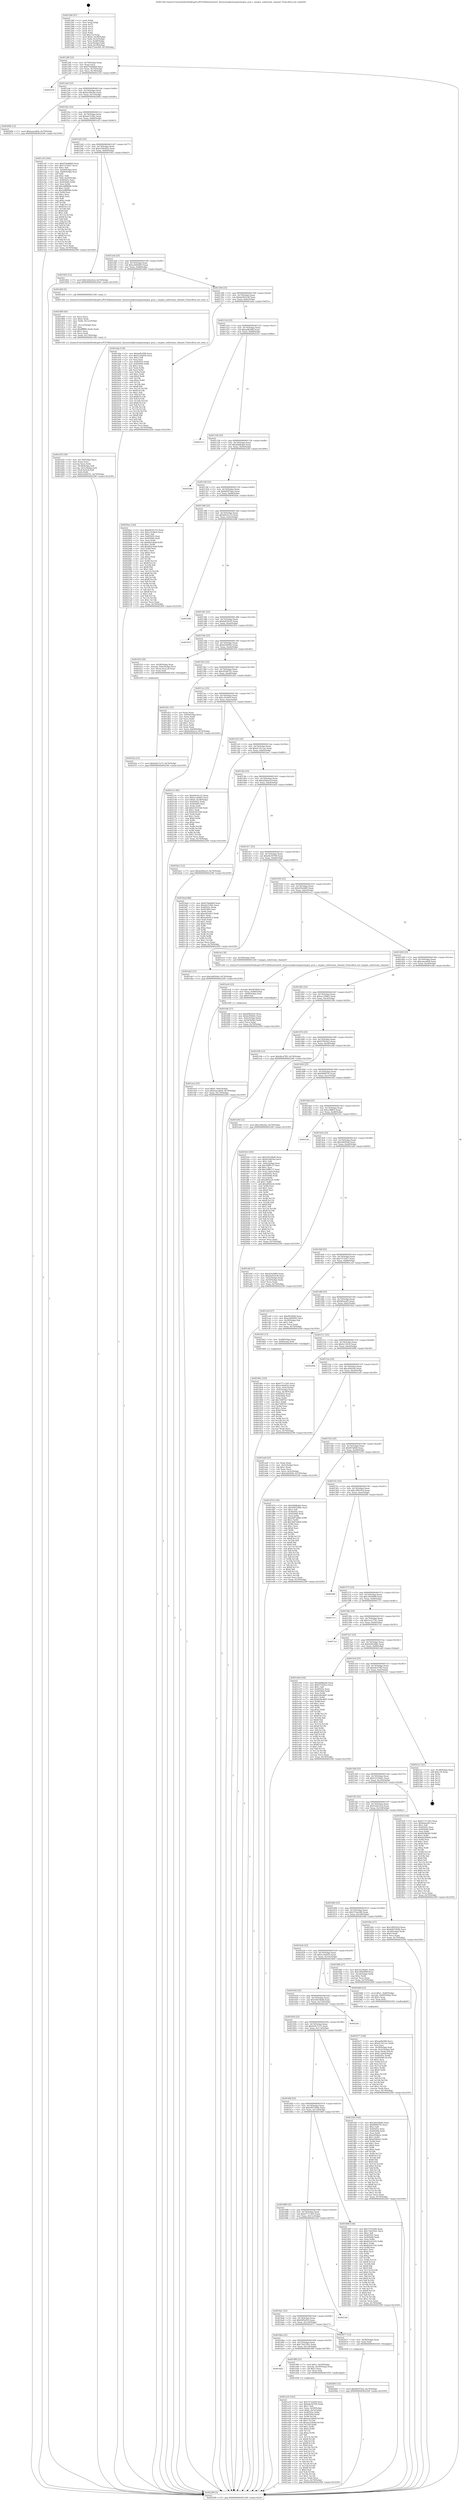 digraph "0x401260" {
  label = "0x401260 (/mnt/c/Users/mathe/Desktop/tcc/POCII/binaries/extr_linuxsoundpcioxygenoxygen_pcm.c_oxygen_substream_channel_Final-ollvm.out::main(0))"
  labelloc = "t"
  node[shape=record]

  Entry [label="",width=0.3,height=0.3,shape=circle,fillcolor=black,style=filled]
  "0x40128f" [label="{
     0x40128f [23]\l
     | [instrs]\l
     &nbsp;&nbsp;0x40128f \<+3\>: mov -0x70(%rbp),%eax\l
     &nbsp;&nbsp;0x401292 \<+2\>: mov %eax,%ecx\l
     &nbsp;&nbsp;0x401294 \<+6\>: sub $0x97da66b9,%ecx\l
     &nbsp;&nbsp;0x40129a \<+3\>: mov %eax,-0x74(%rbp)\l
     &nbsp;&nbsp;0x40129d \<+3\>: mov %ecx,-0x78(%rbp)\l
     &nbsp;&nbsp;0x4012a0 \<+6\>: je 0000000000402254 \<main+0xff4\>\l
  }"]
  "0x402254" [label="{
     0x402254\l
  }", style=dashed]
  "0x4012a6" [label="{
     0x4012a6 [22]\l
     | [instrs]\l
     &nbsp;&nbsp;0x4012a6 \<+5\>: jmp 00000000004012ab \<main+0x4b\>\l
     &nbsp;&nbsp;0x4012ab \<+3\>: mov -0x74(%rbp),%eax\l
     &nbsp;&nbsp;0x4012ae \<+5\>: sub $0x9cc6834a,%eax\l
     &nbsp;&nbsp;0x4012b3 \<+3\>: mov %eax,-0x7c(%rbp)\l
     &nbsp;&nbsp;0x4012b6 \<+6\>: je 000000000040206b \<main+0xe0b\>\l
  }"]
  Exit [label="",width=0.3,height=0.3,shape=circle,fillcolor=black,style=filled,peripheries=2]
  "0x40206b" [label="{
     0x40206b [12]\l
     | [instrs]\l
     &nbsp;&nbsp;0x40206b \<+7\>: movl $0xeaace8e8,-0x70(%rbp)\l
     &nbsp;&nbsp;0x402072 \<+5\>: jmp 0000000000402299 \<main+0x1039\>\l
  }"]
  "0x4012bc" [label="{
     0x4012bc [22]\l
     | [instrs]\l
     &nbsp;&nbsp;0x4012bc \<+5\>: jmp 00000000004012c1 \<main+0x61\>\l
     &nbsp;&nbsp;0x4012c1 \<+3\>: mov -0x74(%rbp),%eax\l
     &nbsp;&nbsp;0x4012c4 \<+5\>: sub $0xa0153fdc,%eax\l
     &nbsp;&nbsp;0x4012c9 \<+3\>: mov %eax,-0x80(%rbp)\l
     &nbsp;&nbsp;0x4012cc \<+6\>: je 0000000000401c45 \<main+0x9e5\>\l
  }"]
  "0x402083" [label="{
     0x402083 [12]\l
     | [instrs]\l
     &nbsp;&nbsp;0x402083 \<+7\>: movl $0xb85f74ee,-0x70(%rbp)\l
     &nbsp;&nbsp;0x40208a \<+5\>: jmp 0000000000402299 \<main+0x1039\>\l
  }"]
  "0x401c45" [label="{
     0x401c45 [164]\l
     | [instrs]\l
     &nbsp;&nbsp;0x401c45 \<+5\>: mov $0x97da66b9,%eax\l
     &nbsp;&nbsp;0x401c4a \<+5\>: mov $0x7313d27,%ecx\l
     &nbsp;&nbsp;0x401c4f \<+2\>: mov $0x1,%dl\l
     &nbsp;&nbsp;0x401c51 \<+3\>: mov -0x64(%rbp),%esi\l
     &nbsp;&nbsp;0x401c54 \<+3\>: cmp -0x60(%rbp),%esi\l
     &nbsp;&nbsp;0x401c57 \<+4\>: setl %dil\l
     &nbsp;&nbsp;0x401c5b \<+4\>: and $0x1,%dil\l
     &nbsp;&nbsp;0x401c5f \<+4\>: mov %dil,-0x29(%rbp)\l
     &nbsp;&nbsp;0x401c63 \<+7\>: mov 0x40505c,%esi\l
     &nbsp;&nbsp;0x401c6a \<+8\>: mov 0x405060,%r8d\l
     &nbsp;&nbsp;0x401c72 \<+3\>: mov %esi,%r9d\l
     &nbsp;&nbsp;0x401c75 \<+7\>: add $0x2df8f9b6,%r9d\l
     &nbsp;&nbsp;0x401c7c \<+4\>: sub $0x1,%r9d\l
     &nbsp;&nbsp;0x401c80 \<+7\>: sub $0x2df8f9b6,%r9d\l
     &nbsp;&nbsp;0x401c87 \<+4\>: imul %r9d,%esi\l
     &nbsp;&nbsp;0x401c8b \<+3\>: and $0x1,%esi\l
     &nbsp;&nbsp;0x401c8e \<+3\>: cmp $0x0,%esi\l
     &nbsp;&nbsp;0x401c91 \<+4\>: sete %dil\l
     &nbsp;&nbsp;0x401c95 \<+4\>: cmp $0xa,%r8d\l
     &nbsp;&nbsp;0x401c99 \<+4\>: setl %r10b\l
     &nbsp;&nbsp;0x401c9d \<+3\>: mov %dil,%r11b\l
     &nbsp;&nbsp;0x401ca0 \<+4\>: xor $0xff,%r11b\l
     &nbsp;&nbsp;0x401ca4 \<+3\>: mov %r10b,%bl\l
     &nbsp;&nbsp;0x401ca7 \<+3\>: xor $0xff,%bl\l
     &nbsp;&nbsp;0x401caa \<+3\>: xor $0x1,%dl\l
     &nbsp;&nbsp;0x401cad \<+3\>: mov %r11b,%r14b\l
     &nbsp;&nbsp;0x401cb0 \<+4\>: and $0xff,%r14b\l
     &nbsp;&nbsp;0x401cb4 \<+3\>: and %dl,%dil\l
     &nbsp;&nbsp;0x401cb7 \<+3\>: mov %bl,%r15b\l
     &nbsp;&nbsp;0x401cba \<+4\>: and $0xff,%r15b\l
     &nbsp;&nbsp;0x401cbe \<+3\>: and %dl,%r10b\l
     &nbsp;&nbsp;0x401cc1 \<+3\>: or %dil,%r14b\l
     &nbsp;&nbsp;0x401cc4 \<+3\>: or %r10b,%r15b\l
     &nbsp;&nbsp;0x401cc7 \<+3\>: xor %r15b,%r14b\l
     &nbsp;&nbsp;0x401cca \<+3\>: or %bl,%r11b\l
     &nbsp;&nbsp;0x401ccd \<+4\>: xor $0xff,%r11b\l
     &nbsp;&nbsp;0x401cd1 \<+3\>: or $0x1,%dl\l
     &nbsp;&nbsp;0x401cd4 \<+3\>: and %dl,%r11b\l
     &nbsp;&nbsp;0x401cd7 \<+3\>: or %r11b,%r14b\l
     &nbsp;&nbsp;0x401cda \<+4\>: test $0x1,%r14b\l
     &nbsp;&nbsp;0x401cde \<+3\>: cmovne %ecx,%eax\l
     &nbsp;&nbsp;0x401ce1 \<+3\>: mov %eax,-0x70(%rbp)\l
     &nbsp;&nbsp;0x401ce4 \<+5\>: jmp 0000000000402299 \<main+0x1039\>\l
  }"]
  "0x4012d2" [label="{
     0x4012d2 [25]\l
     | [instrs]\l
     &nbsp;&nbsp;0x4012d2 \<+5\>: jmp 00000000004012d7 \<main+0x77\>\l
     &nbsp;&nbsp;0x4012d7 \<+3\>: mov -0x74(%rbp),%eax\l
     &nbsp;&nbsp;0x4012da \<+5\>: sub $0xa184e83e,%eax\l
     &nbsp;&nbsp;0x4012df \<+6\>: mov %eax,-0x84(%rbp)\l
     &nbsp;&nbsp;0x4012e5 \<+6\>: je 0000000000401942 \<main+0x6e2\>\l
  }"]
  "0x401f2a" [label="{
     0x401f2a [12]\l
     | [instrs]\l
     &nbsp;&nbsp;0x401f2a \<+7\>: movl $0x626c7e75,-0x70(%rbp)\l
     &nbsp;&nbsp;0x401f31 \<+5\>: jmp 0000000000402299 \<main+0x1039\>\l
  }"]
  "0x401942" [label="{
     0x401942 [12]\l
     | [instrs]\l
     &nbsp;&nbsp;0x401942 \<+7\>: movl $0x52d2e5cd,-0x70(%rbp)\l
     &nbsp;&nbsp;0x401949 \<+5\>: jmp 0000000000402299 \<main+0x1039\>\l
  }"]
  "0x4012eb" [label="{
     0x4012eb [25]\l
     | [instrs]\l
     &nbsp;&nbsp;0x4012eb \<+5\>: jmp 00000000004012f0 \<main+0x90\>\l
     &nbsp;&nbsp;0x4012f0 \<+3\>: mov -0x74(%rbp),%eax\l
     &nbsp;&nbsp;0x4012f3 \<+5\>: sub $0xa3d04093,%eax\l
     &nbsp;&nbsp;0x4012f8 \<+6\>: mov %eax,-0x88(%rbp)\l
     &nbsp;&nbsp;0x4012fe \<+6\>: je 0000000000401d04 \<main+0xaa4\>\l
  }"]
  "0x401ee2" [label="{
     0x401ee2 [25]\l
     | [instrs]\l
     &nbsp;&nbsp;0x401ee2 \<+7\>: movl $0x0,-0x6c(%rbp)\l
     &nbsp;&nbsp;0x401ee9 \<+7\>: movl $0xeaace8e8,-0x70(%rbp)\l
     &nbsp;&nbsp;0x401ef0 \<+6\>: mov %eax,-0x134(%rbp)\l
     &nbsp;&nbsp;0x401ef6 \<+5\>: jmp 0000000000402299 \<main+0x1039\>\l
  }"]
  "0x401d04" [label="{
     0x401d04 [5]\l
     | [instrs]\l
     &nbsp;&nbsp;0x401d04 \<+5\>: call 0000000000401160 \<next_i\>\l
     | [calls]\l
     &nbsp;&nbsp;0x401160 \{1\} (/mnt/c/Users/mathe/Desktop/tcc/POCII/binaries/extr_linuxsoundpcioxygenoxygen_pcm.c_oxygen_substream_channel_Final-ollvm.out::next_i)\l
  }"]
  "0x401304" [label="{
     0x401304 [25]\l
     | [instrs]\l
     &nbsp;&nbsp;0x401304 \<+5\>: jmp 0000000000401309 \<main+0xa9\>\l
     &nbsp;&nbsp;0x401309 \<+3\>: mov -0x74(%rbp),%eax\l
     &nbsp;&nbsp;0x40130c \<+5\>: sub $0xab293e38,%eax\l
     &nbsp;&nbsp;0x401311 \<+6\>: mov %eax,-0x8c(%rbp)\l
     &nbsp;&nbsp;0x401317 \<+6\>: je 0000000000401ada \<main+0x87a\>\l
  }"]
  "0x401ecb" [label="{
     0x401ecb [23]\l
     | [instrs]\l
     &nbsp;&nbsp;0x401ecb \<+10\>: movabs $0x4030b6,%rdi\l
     &nbsp;&nbsp;0x401ed5 \<+3\>: mov %eax,-0x68(%rbp)\l
     &nbsp;&nbsp;0x401ed8 \<+3\>: mov -0x68(%rbp),%esi\l
     &nbsp;&nbsp;0x401edb \<+2\>: mov $0x0,%al\l
     &nbsp;&nbsp;0x401edd \<+5\>: call 0000000000401040 \<printf@plt\>\l
     | [calls]\l
     &nbsp;&nbsp;0x401040 \{1\} (unknown)\l
  }"]
  "0x401ada" [label="{
     0x401ada [134]\l
     | [instrs]\l
     &nbsp;&nbsp;0x401ada \<+5\>: mov $0xaefb29fd,%eax\l
     &nbsp;&nbsp;0x401adf \<+5\>: mov $0x5cc6a054,%ecx\l
     &nbsp;&nbsp;0x401ae4 \<+2\>: mov $0x1,%dl\l
     &nbsp;&nbsp;0x401ae6 \<+2\>: xor %esi,%esi\l
     &nbsp;&nbsp;0x401ae8 \<+7\>: mov 0x40505c,%edi\l
     &nbsp;&nbsp;0x401aef \<+8\>: mov 0x405060,%r8d\l
     &nbsp;&nbsp;0x401af7 \<+3\>: sub $0x1,%esi\l
     &nbsp;&nbsp;0x401afa \<+3\>: mov %edi,%r9d\l
     &nbsp;&nbsp;0x401afd \<+3\>: add %esi,%r9d\l
     &nbsp;&nbsp;0x401b00 \<+4\>: imul %r9d,%edi\l
     &nbsp;&nbsp;0x401b04 \<+3\>: and $0x1,%edi\l
     &nbsp;&nbsp;0x401b07 \<+3\>: cmp $0x0,%edi\l
     &nbsp;&nbsp;0x401b0a \<+4\>: sete %r10b\l
     &nbsp;&nbsp;0x401b0e \<+4\>: cmp $0xa,%r8d\l
     &nbsp;&nbsp;0x401b12 \<+4\>: setl %r11b\l
     &nbsp;&nbsp;0x401b16 \<+3\>: mov %r10b,%bl\l
     &nbsp;&nbsp;0x401b19 \<+3\>: xor $0xff,%bl\l
     &nbsp;&nbsp;0x401b1c \<+3\>: mov %r11b,%r14b\l
     &nbsp;&nbsp;0x401b1f \<+4\>: xor $0xff,%r14b\l
     &nbsp;&nbsp;0x401b23 \<+3\>: xor $0x1,%dl\l
     &nbsp;&nbsp;0x401b26 \<+3\>: mov %bl,%r15b\l
     &nbsp;&nbsp;0x401b29 \<+4\>: and $0xff,%r15b\l
     &nbsp;&nbsp;0x401b2d \<+3\>: and %dl,%r10b\l
     &nbsp;&nbsp;0x401b30 \<+3\>: mov %r14b,%r12b\l
     &nbsp;&nbsp;0x401b33 \<+4\>: and $0xff,%r12b\l
     &nbsp;&nbsp;0x401b37 \<+3\>: and %dl,%r11b\l
     &nbsp;&nbsp;0x401b3a \<+3\>: or %r10b,%r15b\l
     &nbsp;&nbsp;0x401b3d \<+3\>: or %r11b,%r12b\l
     &nbsp;&nbsp;0x401b40 \<+3\>: xor %r12b,%r15b\l
     &nbsp;&nbsp;0x401b43 \<+3\>: or %r14b,%bl\l
     &nbsp;&nbsp;0x401b46 \<+3\>: xor $0xff,%bl\l
     &nbsp;&nbsp;0x401b49 \<+3\>: or $0x1,%dl\l
     &nbsp;&nbsp;0x401b4c \<+2\>: and %dl,%bl\l
     &nbsp;&nbsp;0x401b4e \<+3\>: or %bl,%r15b\l
     &nbsp;&nbsp;0x401b51 \<+4\>: test $0x1,%r15b\l
     &nbsp;&nbsp;0x401b55 \<+3\>: cmovne %ecx,%eax\l
     &nbsp;&nbsp;0x401b58 \<+3\>: mov %eax,-0x70(%rbp)\l
     &nbsp;&nbsp;0x401b5b \<+5\>: jmp 0000000000402299 \<main+0x1039\>\l
  }"]
  "0x40131d" [label="{
     0x40131d [25]\l
     | [instrs]\l
     &nbsp;&nbsp;0x40131d \<+5\>: jmp 0000000000401322 \<main+0xc2\>\l
     &nbsp;&nbsp;0x401322 \<+3\>: mov -0x74(%rbp),%eax\l
     &nbsp;&nbsp;0x401325 \<+5\>: sub $0xaefb29fd,%eax\l
     &nbsp;&nbsp;0x40132a \<+6\>: mov %eax,-0x90(%rbp)\l
     &nbsp;&nbsp;0x401330 \<+6\>: je 000000000040221e \<main+0xfbe\>\l
  }"]
  "0x401d35" [label="{
     0x401d35 [39]\l
     | [instrs]\l
     &nbsp;&nbsp;0x401d35 \<+6\>: mov -0x130(%rbp),%ecx\l
     &nbsp;&nbsp;0x401d3b \<+3\>: imul %eax,%ecx\l
     &nbsp;&nbsp;0x401d3e \<+3\>: movslq %ecx,%rdi\l
     &nbsp;&nbsp;0x401d41 \<+4\>: mov -0x58(%rbp),%r8\l
     &nbsp;&nbsp;0x401d45 \<+4\>: movslq -0x5c(%rbp),%r9\l
     &nbsp;&nbsp;0x401d49 \<+4\>: mov (%r8,%r9,8),%r8\l
     &nbsp;&nbsp;0x401d4d \<+3\>: mov %rdi,(%r8)\l
     &nbsp;&nbsp;0x401d50 \<+7\>: movl $0xc03dd791,-0x70(%rbp)\l
     &nbsp;&nbsp;0x401d57 \<+5\>: jmp 0000000000402299 \<main+0x1039\>\l
  }"]
  "0x40221e" [label="{
     0x40221e\l
  }", style=dashed]
  "0x401336" [label="{
     0x401336 [25]\l
     | [instrs]\l
     &nbsp;&nbsp;0x401336 \<+5\>: jmp 000000000040133b \<main+0xdb\>\l
     &nbsp;&nbsp;0x40133b \<+3\>: mov -0x74(%rbp),%eax\l
     &nbsp;&nbsp;0x40133e \<+5\>: sub $0xb0fdbab4,%eax\l
     &nbsp;&nbsp;0x401343 \<+6\>: mov %eax,-0x94(%rbp)\l
     &nbsp;&nbsp;0x401349 \<+6\>: je 0000000000402260 \<main+0x1000\>\l
  }"]
  "0x401d09" [label="{
     0x401d09 [44]\l
     | [instrs]\l
     &nbsp;&nbsp;0x401d09 \<+2\>: xor %ecx,%ecx\l
     &nbsp;&nbsp;0x401d0b \<+5\>: mov $0x2,%edx\l
     &nbsp;&nbsp;0x401d10 \<+6\>: mov %edx,-0x12c(%rbp)\l
     &nbsp;&nbsp;0x401d16 \<+1\>: cltd\l
     &nbsp;&nbsp;0x401d17 \<+6\>: mov -0x12c(%rbp),%esi\l
     &nbsp;&nbsp;0x401d1d \<+2\>: idiv %esi\l
     &nbsp;&nbsp;0x401d1f \<+6\>: imul $0xfffffffe,%edx,%edx\l
     &nbsp;&nbsp;0x401d25 \<+3\>: sub $0x1,%ecx\l
     &nbsp;&nbsp;0x401d28 \<+2\>: sub %ecx,%edx\l
     &nbsp;&nbsp;0x401d2a \<+6\>: mov %edx,-0x130(%rbp)\l
     &nbsp;&nbsp;0x401d30 \<+5\>: call 0000000000401160 \<next_i\>\l
     | [calls]\l
     &nbsp;&nbsp;0x401160 \{1\} (/mnt/c/Users/mathe/Desktop/tcc/POCII/binaries/extr_linuxsoundpcioxygenoxygen_pcm.c_oxygen_substream_channel_Final-ollvm.out::next_i)\l
  }"]
  "0x402260" [label="{
     0x402260\l
  }", style=dashed]
  "0x40134f" [label="{
     0x40134f [25]\l
     | [instrs]\l
     &nbsp;&nbsp;0x40134f \<+5\>: jmp 0000000000401354 \<main+0xf4\>\l
     &nbsp;&nbsp;0x401354 \<+3\>: mov -0x74(%rbp),%eax\l
     &nbsp;&nbsp;0x401357 \<+5\>: sub $0xb85f74ee,%eax\l
     &nbsp;&nbsp;0x40135c \<+6\>: mov %eax,-0x98(%rbp)\l
     &nbsp;&nbsp;0x401362 \<+6\>: je 00000000004020ac \<main+0xe4c\>\l
  }"]
  "0x401b77" [label="{
     0x401b77 [106]\l
     | [instrs]\l
     &nbsp;&nbsp;0x401b77 \<+5\>: mov $0xaefb29fd,%ecx\l
     &nbsp;&nbsp;0x401b7c \<+5\>: mov $0xd11611ac,%edx\l
     &nbsp;&nbsp;0x401b81 \<+2\>: xor %esi,%esi\l
     &nbsp;&nbsp;0x401b83 \<+4\>: mov -0x58(%rbp),%rdi\l
     &nbsp;&nbsp;0x401b87 \<+4\>: movslq -0x5c(%rbp),%r8\l
     &nbsp;&nbsp;0x401b8b \<+4\>: mov %rax,(%rdi,%r8,8)\l
     &nbsp;&nbsp;0x401b8f \<+7\>: movl $0x0,-0x64(%rbp)\l
     &nbsp;&nbsp;0x401b96 \<+8\>: mov 0x40505c,%r9d\l
     &nbsp;&nbsp;0x401b9e \<+8\>: mov 0x405060,%r10d\l
     &nbsp;&nbsp;0x401ba6 \<+3\>: sub $0x1,%esi\l
     &nbsp;&nbsp;0x401ba9 \<+3\>: mov %r9d,%r11d\l
     &nbsp;&nbsp;0x401bac \<+3\>: add %esi,%r11d\l
     &nbsp;&nbsp;0x401baf \<+4\>: imul %r11d,%r9d\l
     &nbsp;&nbsp;0x401bb3 \<+4\>: and $0x1,%r9d\l
     &nbsp;&nbsp;0x401bb7 \<+4\>: cmp $0x0,%r9d\l
     &nbsp;&nbsp;0x401bbb \<+3\>: sete %bl\l
     &nbsp;&nbsp;0x401bbe \<+4\>: cmp $0xa,%r10d\l
     &nbsp;&nbsp;0x401bc2 \<+4\>: setl %r14b\l
     &nbsp;&nbsp;0x401bc6 \<+3\>: mov %bl,%r15b\l
     &nbsp;&nbsp;0x401bc9 \<+3\>: and %r14b,%r15b\l
     &nbsp;&nbsp;0x401bcc \<+3\>: xor %r14b,%bl\l
     &nbsp;&nbsp;0x401bcf \<+3\>: or %bl,%r15b\l
     &nbsp;&nbsp;0x401bd2 \<+4\>: test $0x1,%r15b\l
     &nbsp;&nbsp;0x401bd6 \<+3\>: cmovne %edx,%ecx\l
     &nbsp;&nbsp;0x401bd9 \<+3\>: mov %ecx,-0x70(%rbp)\l
     &nbsp;&nbsp;0x401bdc \<+5\>: jmp 0000000000402299 \<main+0x1039\>\l
  }"]
  "0x4020ac" [label="{
     0x4020ac [144]\l
     | [instrs]\l
     &nbsp;&nbsp;0x4020ac \<+5\>: mov $0xb9c01c53,%eax\l
     &nbsp;&nbsp;0x4020b1 \<+5\>: mov $0xc1fc0dc0,%ecx\l
     &nbsp;&nbsp;0x4020b6 \<+2\>: mov $0x1,%dl\l
     &nbsp;&nbsp;0x4020b8 \<+7\>: mov 0x40505c,%esi\l
     &nbsp;&nbsp;0x4020bf \<+7\>: mov 0x405060,%edi\l
     &nbsp;&nbsp;0x4020c6 \<+3\>: mov %esi,%r8d\l
     &nbsp;&nbsp;0x4020c9 \<+7\>: sub $0x9b2cdebf,%r8d\l
     &nbsp;&nbsp;0x4020d0 \<+4\>: sub $0x1,%r8d\l
     &nbsp;&nbsp;0x4020d4 \<+7\>: add $0x9b2cdebf,%r8d\l
     &nbsp;&nbsp;0x4020db \<+4\>: imul %r8d,%esi\l
     &nbsp;&nbsp;0x4020df \<+3\>: and $0x1,%esi\l
     &nbsp;&nbsp;0x4020e2 \<+3\>: cmp $0x0,%esi\l
     &nbsp;&nbsp;0x4020e5 \<+4\>: sete %r9b\l
     &nbsp;&nbsp;0x4020e9 \<+3\>: cmp $0xa,%edi\l
     &nbsp;&nbsp;0x4020ec \<+4\>: setl %r10b\l
     &nbsp;&nbsp;0x4020f0 \<+3\>: mov %r9b,%r11b\l
     &nbsp;&nbsp;0x4020f3 \<+4\>: xor $0xff,%r11b\l
     &nbsp;&nbsp;0x4020f7 \<+3\>: mov %r10b,%bl\l
     &nbsp;&nbsp;0x4020fa \<+3\>: xor $0xff,%bl\l
     &nbsp;&nbsp;0x4020fd \<+3\>: xor $0x1,%dl\l
     &nbsp;&nbsp;0x402100 \<+3\>: mov %r11b,%r14b\l
     &nbsp;&nbsp;0x402103 \<+4\>: and $0xff,%r14b\l
     &nbsp;&nbsp;0x402107 \<+3\>: and %dl,%r9b\l
     &nbsp;&nbsp;0x40210a \<+3\>: mov %bl,%r15b\l
     &nbsp;&nbsp;0x40210d \<+4\>: and $0xff,%r15b\l
     &nbsp;&nbsp;0x402111 \<+3\>: and %dl,%r10b\l
     &nbsp;&nbsp;0x402114 \<+3\>: or %r9b,%r14b\l
     &nbsp;&nbsp;0x402117 \<+3\>: or %r10b,%r15b\l
     &nbsp;&nbsp;0x40211a \<+3\>: xor %r15b,%r14b\l
     &nbsp;&nbsp;0x40211d \<+3\>: or %bl,%r11b\l
     &nbsp;&nbsp;0x402120 \<+4\>: xor $0xff,%r11b\l
     &nbsp;&nbsp;0x402124 \<+3\>: or $0x1,%dl\l
     &nbsp;&nbsp;0x402127 \<+3\>: and %dl,%r11b\l
     &nbsp;&nbsp;0x40212a \<+3\>: or %r11b,%r14b\l
     &nbsp;&nbsp;0x40212d \<+4\>: test $0x1,%r14b\l
     &nbsp;&nbsp;0x402131 \<+3\>: cmovne %ecx,%eax\l
     &nbsp;&nbsp;0x402134 \<+3\>: mov %eax,-0x70(%rbp)\l
     &nbsp;&nbsp;0x402137 \<+5\>: jmp 0000000000402299 \<main+0x1039\>\l
  }"]
  "0x401368" [label="{
     0x401368 [25]\l
     | [instrs]\l
     &nbsp;&nbsp;0x401368 \<+5\>: jmp 000000000040136d \<main+0x10d\>\l
     &nbsp;&nbsp;0x40136d \<+3\>: mov -0x74(%rbp),%eax\l
     &nbsp;&nbsp;0x401370 \<+5\>: sub $0xb9c01c53,%eax\l
     &nbsp;&nbsp;0x401375 \<+6\>: mov %eax,-0x9c(%rbp)\l
     &nbsp;&nbsp;0x40137b \<+6\>: je 000000000040228b \<main+0x102b\>\l
  }"]
  "0x401a10" [label="{
     0x401a10 [163]\l
     | [instrs]\l
     &nbsp;&nbsp;0x401a10 \<+5\>: mov $0x757a5ef4,%ecx\l
     &nbsp;&nbsp;0x401a15 \<+5\>: mov $0xd4e50709,%edx\l
     &nbsp;&nbsp;0x401a1a \<+3\>: mov $0x1,%sil\l
     &nbsp;&nbsp;0x401a1d \<+4\>: mov %rax,-0x58(%rbp)\l
     &nbsp;&nbsp;0x401a21 \<+7\>: movl $0x0,-0x5c(%rbp)\l
     &nbsp;&nbsp;0x401a28 \<+8\>: mov 0x40505c,%r8d\l
     &nbsp;&nbsp;0x401a30 \<+8\>: mov 0x405060,%r9d\l
     &nbsp;&nbsp;0x401a38 \<+3\>: mov %r8d,%r10d\l
     &nbsp;&nbsp;0x401a3b \<+7\>: add $0xaea34b4d,%r10d\l
     &nbsp;&nbsp;0x401a42 \<+4\>: sub $0x1,%r10d\l
     &nbsp;&nbsp;0x401a46 \<+7\>: sub $0xaea34b4d,%r10d\l
     &nbsp;&nbsp;0x401a4d \<+4\>: imul %r10d,%r8d\l
     &nbsp;&nbsp;0x401a51 \<+4\>: and $0x1,%r8d\l
     &nbsp;&nbsp;0x401a55 \<+4\>: cmp $0x0,%r8d\l
     &nbsp;&nbsp;0x401a59 \<+4\>: sete %r11b\l
     &nbsp;&nbsp;0x401a5d \<+4\>: cmp $0xa,%r9d\l
     &nbsp;&nbsp;0x401a61 \<+3\>: setl %bl\l
     &nbsp;&nbsp;0x401a64 \<+3\>: mov %r11b,%r14b\l
     &nbsp;&nbsp;0x401a67 \<+4\>: xor $0xff,%r14b\l
     &nbsp;&nbsp;0x401a6b \<+3\>: mov %bl,%r15b\l
     &nbsp;&nbsp;0x401a6e \<+4\>: xor $0xff,%r15b\l
     &nbsp;&nbsp;0x401a72 \<+4\>: xor $0x0,%sil\l
     &nbsp;&nbsp;0x401a76 \<+3\>: mov %r14b,%r12b\l
     &nbsp;&nbsp;0x401a79 \<+4\>: and $0x0,%r12b\l
     &nbsp;&nbsp;0x401a7d \<+3\>: and %sil,%r11b\l
     &nbsp;&nbsp;0x401a80 \<+3\>: mov %r15b,%r13b\l
     &nbsp;&nbsp;0x401a83 \<+4\>: and $0x0,%r13b\l
     &nbsp;&nbsp;0x401a87 \<+3\>: and %sil,%bl\l
     &nbsp;&nbsp;0x401a8a \<+3\>: or %r11b,%r12b\l
     &nbsp;&nbsp;0x401a8d \<+3\>: or %bl,%r13b\l
     &nbsp;&nbsp;0x401a90 \<+3\>: xor %r13b,%r12b\l
     &nbsp;&nbsp;0x401a93 \<+3\>: or %r15b,%r14b\l
     &nbsp;&nbsp;0x401a96 \<+4\>: xor $0xff,%r14b\l
     &nbsp;&nbsp;0x401a9a \<+4\>: or $0x0,%sil\l
     &nbsp;&nbsp;0x401a9e \<+3\>: and %sil,%r14b\l
     &nbsp;&nbsp;0x401aa1 \<+3\>: or %r14b,%r12b\l
     &nbsp;&nbsp;0x401aa4 \<+4\>: test $0x1,%r12b\l
     &nbsp;&nbsp;0x401aa8 \<+3\>: cmovne %edx,%ecx\l
     &nbsp;&nbsp;0x401aab \<+3\>: mov %ecx,-0x70(%rbp)\l
     &nbsp;&nbsp;0x401aae \<+5\>: jmp 0000000000402299 \<main+0x1039\>\l
  }"]
  "0x40228b" [label="{
     0x40228b\l
  }", style=dashed]
  "0x401381" [label="{
     0x401381 [25]\l
     | [instrs]\l
     &nbsp;&nbsp;0x401381 \<+5\>: jmp 0000000000401386 \<main+0x126\>\l
     &nbsp;&nbsp;0x401386 \<+3\>: mov -0x74(%rbp),%eax\l
     &nbsp;&nbsp;0x401389 \<+5\>: sub $0xbab381f5,%eax\l
     &nbsp;&nbsp;0x40138e \<+6\>: mov %eax,-0xa0(%rbp)\l
     &nbsp;&nbsp;0x401394 \<+6\>: je 0000000000401833 \<main+0x5d3\>\l
  }"]
  "0x4016d3" [label="{
     0x4016d3\l
  }", style=dashed]
  "0x401833" [label="{
     0x401833\l
  }", style=dashed]
  "0x40139a" [label="{
     0x40139a [25]\l
     | [instrs]\l
     &nbsp;&nbsp;0x40139a \<+5\>: jmp 000000000040139f \<main+0x13f\>\l
     &nbsp;&nbsp;0x40139f \<+3\>: mov -0x74(%rbp),%eax\l
     &nbsp;&nbsp;0x4013a2 \<+5\>: sub $0xbcf0400c,%eax\l
     &nbsp;&nbsp;0x4013a7 \<+6\>: mov %eax,-0xa4(%rbp)\l
     &nbsp;&nbsp;0x4013ad \<+6\>: je 0000000000401f16 \<main+0xcb6\>\l
  }"]
  "0x4019f9" [label="{
     0x4019f9 [23]\l
     | [instrs]\l
     &nbsp;&nbsp;0x4019f9 \<+7\>: movl $0x1,-0x50(%rbp)\l
     &nbsp;&nbsp;0x401a00 \<+4\>: movslq -0x50(%rbp),%rax\l
     &nbsp;&nbsp;0x401a04 \<+4\>: shl $0x3,%rax\l
     &nbsp;&nbsp;0x401a08 \<+3\>: mov %rax,%rdi\l
     &nbsp;&nbsp;0x401a0b \<+5\>: call 0000000000401050 \<malloc@plt\>\l
     | [calls]\l
     &nbsp;&nbsp;0x401050 \{1\} (unknown)\l
  }"]
  "0x401f16" [label="{
     0x401f16 [20]\l
     | [instrs]\l
     &nbsp;&nbsp;0x401f16 \<+4\>: mov -0x58(%rbp),%rax\l
     &nbsp;&nbsp;0x401f1a \<+4\>: movslq -0x6c(%rbp),%rcx\l
     &nbsp;&nbsp;0x401f1e \<+4\>: mov (%rax,%rcx,8),%rax\l
     &nbsp;&nbsp;0x401f22 \<+3\>: mov %rax,%rdi\l
     &nbsp;&nbsp;0x401f25 \<+5\>: call 0000000000401030 \<free@plt\>\l
     | [calls]\l
     &nbsp;&nbsp;0x401030 \{1\} (unknown)\l
  }"]
  "0x4013b3" [label="{
     0x4013b3 [25]\l
     | [instrs]\l
     &nbsp;&nbsp;0x4013b3 \<+5\>: jmp 00000000004013b8 \<main+0x158\>\l
     &nbsp;&nbsp;0x4013b8 \<+3\>: mov -0x74(%rbp),%eax\l
     &nbsp;&nbsp;0x4013bb \<+5\>: sub $0xc03dd791,%eax\l
     &nbsp;&nbsp;0x4013c0 \<+6\>: mov %eax,-0xa8(%rbp)\l
     &nbsp;&nbsp;0x4013c6 \<+6\>: je 0000000000401d5c \<main+0xafc\>\l
  }"]
  "0x4016ba" [label="{
     0x4016ba [25]\l
     | [instrs]\l
     &nbsp;&nbsp;0x4016ba \<+5\>: jmp 00000000004016bf \<main+0x45f\>\l
     &nbsp;&nbsp;0x4016bf \<+3\>: mov -0x74(%rbp),%eax\l
     &nbsp;&nbsp;0x4016c2 \<+5\>: sub $0x73d235b1,%eax\l
     &nbsp;&nbsp;0x4016c7 \<+6\>: mov %eax,-0x124(%rbp)\l
     &nbsp;&nbsp;0x4016cd \<+6\>: je 00000000004019f9 \<main+0x799\>\l
  }"]
  "0x401d5c" [label="{
     0x401d5c [33]\l
     | [instrs]\l
     &nbsp;&nbsp;0x401d5c \<+2\>: xor %eax,%eax\l
     &nbsp;&nbsp;0x401d5e \<+3\>: mov -0x64(%rbp),%ecx\l
     &nbsp;&nbsp;0x401d61 \<+2\>: mov %eax,%edx\l
     &nbsp;&nbsp;0x401d63 \<+2\>: sub %ecx,%edx\l
     &nbsp;&nbsp;0x401d65 \<+2\>: mov %eax,%ecx\l
     &nbsp;&nbsp;0x401d67 \<+3\>: sub $0x1,%ecx\l
     &nbsp;&nbsp;0x401d6a \<+2\>: add %ecx,%edx\l
     &nbsp;&nbsp;0x401d6c \<+2\>: sub %edx,%eax\l
     &nbsp;&nbsp;0x401d6e \<+3\>: mov %eax,-0x64(%rbp)\l
     &nbsp;&nbsp;0x401d71 \<+7\>: movl $0xd260ae1f,-0x70(%rbp)\l
     &nbsp;&nbsp;0x401d78 \<+5\>: jmp 0000000000402299 \<main+0x1039\>\l
  }"]
  "0x4013cc" [label="{
     0x4013cc [25]\l
     | [instrs]\l
     &nbsp;&nbsp;0x4013cc \<+5\>: jmp 00000000004013d1 \<main+0x171\>\l
     &nbsp;&nbsp;0x4013d1 \<+3\>: mov -0x74(%rbp),%eax\l
     &nbsp;&nbsp;0x4013d4 \<+5\>: sub $0xc1fc0dc0,%eax\l
     &nbsp;&nbsp;0x4013d9 \<+6\>: mov %eax,-0xac(%rbp)\l
     &nbsp;&nbsp;0x4013df \<+6\>: je 000000000040213c \<main+0xedc\>\l
  }"]
  "0x402077" [label="{
     0x402077 [12]\l
     | [instrs]\l
     &nbsp;&nbsp;0x402077 \<+4\>: mov -0x58(%rbp),%rax\l
     &nbsp;&nbsp;0x40207b \<+3\>: mov %rax,%rdi\l
     &nbsp;&nbsp;0x40207e \<+5\>: call 0000000000401030 \<free@plt\>\l
     | [calls]\l
     &nbsp;&nbsp;0x401030 \{1\} (unknown)\l
  }"]
  "0x40213c" [label="{
     0x40213c [95]\l
     | [instrs]\l
     &nbsp;&nbsp;0x40213c \<+5\>: mov $0xb9c01c53,%eax\l
     &nbsp;&nbsp;0x402141 \<+5\>: mov $0xecc26b83,%ecx\l
     &nbsp;&nbsp;0x402146 \<+7\>: movl $0x0,-0x38(%rbp)\l
     &nbsp;&nbsp;0x40214d \<+7\>: mov 0x40505c,%edx\l
     &nbsp;&nbsp;0x402154 \<+7\>: mov 0x405060,%esi\l
     &nbsp;&nbsp;0x40215b \<+2\>: mov %edx,%edi\l
     &nbsp;&nbsp;0x40215d \<+6\>: add $0x6181f18d,%edi\l
     &nbsp;&nbsp;0x402163 \<+3\>: sub $0x1,%edi\l
     &nbsp;&nbsp;0x402166 \<+6\>: sub $0x6181f18d,%edi\l
     &nbsp;&nbsp;0x40216c \<+3\>: imul %edi,%edx\l
     &nbsp;&nbsp;0x40216f \<+3\>: and $0x1,%edx\l
     &nbsp;&nbsp;0x402172 \<+3\>: cmp $0x0,%edx\l
     &nbsp;&nbsp;0x402175 \<+4\>: sete %r8b\l
     &nbsp;&nbsp;0x402179 \<+3\>: cmp $0xa,%esi\l
     &nbsp;&nbsp;0x40217c \<+4\>: setl %r9b\l
     &nbsp;&nbsp;0x402180 \<+3\>: mov %r8b,%r10b\l
     &nbsp;&nbsp;0x402183 \<+3\>: and %r9b,%r10b\l
     &nbsp;&nbsp;0x402186 \<+3\>: xor %r9b,%r8b\l
     &nbsp;&nbsp;0x402189 \<+3\>: or %r8b,%r10b\l
     &nbsp;&nbsp;0x40218c \<+4\>: test $0x1,%r10b\l
     &nbsp;&nbsp;0x402190 \<+3\>: cmovne %ecx,%eax\l
     &nbsp;&nbsp;0x402193 \<+3\>: mov %eax,-0x70(%rbp)\l
     &nbsp;&nbsp;0x402196 \<+5\>: jmp 0000000000402299 \<main+0x1039\>\l
  }"]
  "0x4013e5" [label="{
     0x4013e5 [25]\l
     | [instrs]\l
     &nbsp;&nbsp;0x4013e5 \<+5\>: jmp 00000000004013ea \<main+0x18a\>\l
     &nbsp;&nbsp;0x4013ea \<+3\>: mov -0x74(%rbp),%eax\l
     &nbsp;&nbsp;0x4013ed \<+5\>: sub $0xd11611ac,%eax\l
     &nbsp;&nbsp;0x4013f2 \<+6\>: mov %eax,-0xb0(%rbp)\l
     &nbsp;&nbsp;0x4013f8 \<+6\>: je 0000000000401be1 \<main+0x981\>\l
  }"]
  "0x4016a1" [label="{
     0x4016a1 [25]\l
     | [instrs]\l
     &nbsp;&nbsp;0x4016a1 \<+5\>: jmp 00000000004016a6 \<main+0x446\>\l
     &nbsp;&nbsp;0x4016a6 \<+3\>: mov -0x74(%rbp),%eax\l
     &nbsp;&nbsp;0x4016a9 \<+5\>: sub $0x69f5ef16,%eax\l
     &nbsp;&nbsp;0x4016ae \<+6\>: mov %eax,-0x120(%rbp)\l
     &nbsp;&nbsp;0x4016b4 \<+6\>: je 0000000000402077 \<main+0xe17\>\l
  }"]
  "0x401be1" [label="{
     0x401be1 [12]\l
     | [instrs]\l
     &nbsp;&nbsp;0x401be1 \<+7\>: movl $0xd260ae1f,-0x70(%rbp)\l
     &nbsp;&nbsp;0x401be8 \<+5\>: jmp 0000000000402299 \<main+0x1039\>\l
  }"]
  "0x4013fe" [label="{
     0x4013fe [25]\l
     | [instrs]\l
     &nbsp;&nbsp;0x4013fe \<+5\>: jmp 0000000000401403 \<main+0x1a3\>\l
     &nbsp;&nbsp;0x401403 \<+3\>: mov -0x74(%rbp),%eax\l
     &nbsp;&nbsp;0x401406 \<+5\>: sub $0xd260ae1f,%eax\l
     &nbsp;&nbsp;0x40140b \<+6\>: mov %eax,-0xb4(%rbp)\l
     &nbsp;&nbsp;0x401411 \<+6\>: je 0000000000401bed \<main+0x98d\>\l
  }"]
  "0x4021d4" [label="{
     0x4021d4\l
  }", style=dashed]
  "0x401bed" [label="{
     0x401bed [88]\l
     | [instrs]\l
     &nbsp;&nbsp;0x401bed \<+5\>: mov $0x97da66b9,%eax\l
     &nbsp;&nbsp;0x401bf2 \<+5\>: mov $0xa0153fdc,%ecx\l
     &nbsp;&nbsp;0x401bf7 \<+7\>: mov 0x40505c,%edx\l
     &nbsp;&nbsp;0x401bfe \<+7\>: mov 0x405060,%esi\l
     &nbsp;&nbsp;0x401c05 \<+2\>: mov %edx,%edi\l
     &nbsp;&nbsp;0x401c07 \<+6\>: add $0xeef2e812,%edi\l
     &nbsp;&nbsp;0x401c0d \<+3\>: sub $0x1,%edi\l
     &nbsp;&nbsp;0x401c10 \<+6\>: sub $0xeef2e812,%edi\l
     &nbsp;&nbsp;0x401c16 \<+3\>: imul %edi,%edx\l
     &nbsp;&nbsp;0x401c19 \<+3\>: and $0x1,%edx\l
     &nbsp;&nbsp;0x401c1c \<+3\>: cmp $0x0,%edx\l
     &nbsp;&nbsp;0x401c1f \<+4\>: sete %r8b\l
     &nbsp;&nbsp;0x401c23 \<+3\>: cmp $0xa,%esi\l
     &nbsp;&nbsp;0x401c26 \<+4\>: setl %r9b\l
     &nbsp;&nbsp;0x401c2a \<+3\>: mov %r8b,%r10b\l
     &nbsp;&nbsp;0x401c2d \<+3\>: and %r9b,%r10b\l
     &nbsp;&nbsp;0x401c30 \<+3\>: xor %r9b,%r8b\l
     &nbsp;&nbsp;0x401c33 \<+3\>: or %r8b,%r10b\l
     &nbsp;&nbsp;0x401c36 \<+4\>: test $0x1,%r10b\l
     &nbsp;&nbsp;0x401c3a \<+3\>: cmovne %ecx,%eax\l
     &nbsp;&nbsp;0x401c3d \<+3\>: mov %eax,-0x70(%rbp)\l
     &nbsp;&nbsp;0x401c40 \<+5\>: jmp 0000000000402299 \<main+0x1039\>\l
  }"]
  "0x401417" [label="{
     0x401417 [25]\l
     | [instrs]\l
     &nbsp;&nbsp;0x401417 \<+5\>: jmp 000000000040141c \<main+0x1bc\>\l
     &nbsp;&nbsp;0x40141c \<+3\>: mov -0x74(%rbp),%eax\l
     &nbsp;&nbsp;0x40141f \<+5\>: sub $0xd4e50709,%eax\l
     &nbsp;&nbsp;0x401424 \<+6\>: mov %eax,-0xb8(%rbp)\l
     &nbsp;&nbsp;0x40142a \<+6\>: je 0000000000401ab3 \<main+0x853\>\l
  }"]
  "0x401688" [label="{
     0x401688 [25]\l
     | [instrs]\l
     &nbsp;&nbsp;0x401688 \<+5\>: jmp 000000000040168d \<main+0x42d\>\l
     &nbsp;&nbsp;0x40168d \<+3\>: mov -0x74(%rbp),%eax\l
     &nbsp;&nbsp;0x401690 \<+5\>: sub $0x67711265,%eax\l
     &nbsp;&nbsp;0x401695 \<+6\>: mov %eax,-0x11c(%rbp)\l
     &nbsp;&nbsp;0x40169b \<+6\>: je 00000000004021d4 \<main+0xf74\>\l
  }"]
  "0x401ab3" [label="{
     0x401ab3 [12]\l
     | [instrs]\l
     &nbsp;&nbsp;0x401ab3 \<+7\>: movl $0x2dd504d,-0x70(%rbp)\l
     &nbsp;&nbsp;0x401aba \<+5\>: jmp 0000000000402299 \<main+0x1039\>\l
  }"]
  "0x401430" [label="{
     0x401430 [25]\l
     | [instrs]\l
     &nbsp;&nbsp;0x401430 \<+5\>: jmp 0000000000401435 \<main+0x1d5\>\l
     &nbsp;&nbsp;0x401435 \<+3\>: mov -0x74(%rbp),%eax\l
     &nbsp;&nbsp;0x401438 \<+5\>: sub $0xd54cbf60,%eax\l
     &nbsp;&nbsp;0x40143d \<+6\>: mov %eax,-0xbc(%rbp)\l
     &nbsp;&nbsp;0x401443 \<+6\>: je 0000000000401ec2 \<main+0xc62\>\l
  }"]
  "0x401969" [label="{
     0x401969 [144]\l
     | [instrs]\l
     &nbsp;&nbsp;0x401969 \<+5\>: mov $0x757a5ef4,%eax\l
     &nbsp;&nbsp;0x40196e \<+5\>: mov $0x73d235b1,%ecx\l
     &nbsp;&nbsp;0x401973 \<+2\>: mov $0x1,%dl\l
     &nbsp;&nbsp;0x401975 \<+7\>: mov 0x40505c,%esi\l
     &nbsp;&nbsp;0x40197c \<+7\>: mov 0x405060,%edi\l
     &nbsp;&nbsp;0x401983 \<+3\>: mov %esi,%r8d\l
     &nbsp;&nbsp;0x401986 \<+7\>: add $0x82e43105,%r8d\l
     &nbsp;&nbsp;0x40198d \<+4\>: sub $0x1,%r8d\l
     &nbsp;&nbsp;0x401991 \<+7\>: sub $0x82e43105,%r8d\l
     &nbsp;&nbsp;0x401998 \<+4\>: imul %r8d,%esi\l
     &nbsp;&nbsp;0x40199c \<+3\>: and $0x1,%esi\l
     &nbsp;&nbsp;0x40199f \<+3\>: cmp $0x0,%esi\l
     &nbsp;&nbsp;0x4019a2 \<+4\>: sete %r9b\l
     &nbsp;&nbsp;0x4019a6 \<+3\>: cmp $0xa,%edi\l
     &nbsp;&nbsp;0x4019a9 \<+4\>: setl %r10b\l
     &nbsp;&nbsp;0x4019ad \<+3\>: mov %r9b,%r11b\l
     &nbsp;&nbsp;0x4019b0 \<+4\>: xor $0xff,%r11b\l
     &nbsp;&nbsp;0x4019b4 \<+3\>: mov %r10b,%bl\l
     &nbsp;&nbsp;0x4019b7 \<+3\>: xor $0xff,%bl\l
     &nbsp;&nbsp;0x4019ba \<+3\>: xor $0x0,%dl\l
     &nbsp;&nbsp;0x4019bd \<+3\>: mov %r11b,%r14b\l
     &nbsp;&nbsp;0x4019c0 \<+4\>: and $0x0,%r14b\l
     &nbsp;&nbsp;0x4019c4 \<+3\>: and %dl,%r9b\l
     &nbsp;&nbsp;0x4019c7 \<+3\>: mov %bl,%r15b\l
     &nbsp;&nbsp;0x4019ca \<+4\>: and $0x0,%r15b\l
     &nbsp;&nbsp;0x4019ce \<+3\>: and %dl,%r10b\l
     &nbsp;&nbsp;0x4019d1 \<+3\>: or %r9b,%r14b\l
     &nbsp;&nbsp;0x4019d4 \<+3\>: or %r10b,%r15b\l
     &nbsp;&nbsp;0x4019d7 \<+3\>: xor %r15b,%r14b\l
     &nbsp;&nbsp;0x4019da \<+3\>: or %bl,%r11b\l
     &nbsp;&nbsp;0x4019dd \<+4\>: xor $0xff,%r11b\l
     &nbsp;&nbsp;0x4019e1 \<+3\>: or $0x0,%dl\l
     &nbsp;&nbsp;0x4019e4 \<+3\>: and %dl,%r11b\l
     &nbsp;&nbsp;0x4019e7 \<+3\>: or %r11b,%r14b\l
     &nbsp;&nbsp;0x4019ea \<+4\>: test $0x1,%r14b\l
     &nbsp;&nbsp;0x4019ee \<+3\>: cmovne %ecx,%eax\l
     &nbsp;&nbsp;0x4019f1 \<+3\>: mov %eax,-0x70(%rbp)\l
     &nbsp;&nbsp;0x4019f4 \<+5\>: jmp 0000000000402299 \<main+0x1039\>\l
  }"]
  "0x401ec2" [label="{
     0x401ec2 [9]\l
     | [instrs]\l
     &nbsp;&nbsp;0x401ec2 \<+4\>: mov -0x58(%rbp),%rdi\l
     &nbsp;&nbsp;0x401ec6 \<+5\>: call 0000000000401240 \<oxygen_substream_channel\>\l
     | [calls]\l
     &nbsp;&nbsp;0x401240 \{1\} (/mnt/c/Users/mathe/Desktop/tcc/POCII/binaries/extr_linuxsoundpcioxygenoxygen_pcm.c_oxygen_substream_channel_Final-ollvm.out::oxygen_substream_channel)\l
  }"]
  "0x401449" [label="{
     0x401449 [25]\l
     | [instrs]\l
     &nbsp;&nbsp;0x401449 \<+5\>: jmp 000000000040144e \<main+0x1ee\>\l
     &nbsp;&nbsp;0x40144e \<+3\>: mov -0x74(%rbp),%eax\l
     &nbsp;&nbsp;0x401451 \<+5\>: sub $0xeaace8e8,%eax\l
     &nbsp;&nbsp;0x401456 \<+6\>: mov %eax,-0xc0(%rbp)\l
     &nbsp;&nbsp;0x40145c \<+6\>: je 0000000000401efb \<main+0xc9b\>\l
  }"]
  "0x40166f" [label="{
     0x40166f [25]\l
     | [instrs]\l
     &nbsp;&nbsp;0x40166f \<+5\>: jmp 0000000000401674 \<main+0x414\>\l
     &nbsp;&nbsp;0x401674 \<+3\>: mov -0x74(%rbp),%eax\l
     &nbsp;&nbsp;0x401677 \<+5\>: sub $0x6497284b,%eax\l
     &nbsp;&nbsp;0x40167c \<+6\>: mov %eax,-0x118(%rbp)\l
     &nbsp;&nbsp;0x401682 \<+6\>: je 0000000000401969 \<main+0x709\>\l
  }"]
  "0x401efb" [label="{
     0x401efb [27]\l
     | [instrs]\l
     &nbsp;&nbsp;0x401efb \<+5\>: mov $0x69f5ef16,%eax\l
     &nbsp;&nbsp;0x401f00 \<+5\>: mov $0xbcf0400c,%ecx\l
     &nbsp;&nbsp;0x401f05 \<+3\>: mov -0x6c(%rbp),%edx\l
     &nbsp;&nbsp;0x401f08 \<+3\>: cmp -0x50(%rbp),%edx\l
     &nbsp;&nbsp;0x401f0b \<+3\>: cmovl %ecx,%eax\l
     &nbsp;&nbsp;0x401f0e \<+3\>: mov %eax,-0x70(%rbp)\l
     &nbsp;&nbsp;0x401f11 \<+5\>: jmp 0000000000402299 \<main+0x1039\>\l
  }"]
  "0x401462" [label="{
     0x401462 [25]\l
     | [instrs]\l
     &nbsp;&nbsp;0x401462 \<+5\>: jmp 0000000000401467 \<main+0x207\>\l
     &nbsp;&nbsp;0x401467 \<+3\>: mov -0x74(%rbp),%eax\l
     &nbsp;&nbsp;0x40146a \<+5\>: sub $0xecc26b83,%eax\l
     &nbsp;&nbsp;0x40146f \<+6\>: mov %eax,-0xc4(%rbp)\l
     &nbsp;&nbsp;0x401475 \<+6\>: je 000000000040219b \<main+0xf3b\>\l
  }"]
  "0x401f36" [label="{
     0x401f36 [144]\l
     | [instrs]\l
     &nbsp;&nbsp;0x401f36 \<+5\>: mov $0x5d419bd6,%eax\l
     &nbsp;&nbsp;0x401f3b \<+5\>: mov $0xf996f79c,%ecx\l
     &nbsp;&nbsp;0x401f40 \<+2\>: mov $0x1,%dl\l
     &nbsp;&nbsp;0x401f42 \<+7\>: mov 0x40505c,%esi\l
     &nbsp;&nbsp;0x401f49 \<+7\>: mov 0x405060,%edi\l
     &nbsp;&nbsp;0x401f50 \<+3\>: mov %esi,%r8d\l
     &nbsp;&nbsp;0x401f53 \<+7\>: sub $0xef506a2c,%r8d\l
     &nbsp;&nbsp;0x401f5a \<+4\>: sub $0x1,%r8d\l
     &nbsp;&nbsp;0x401f5e \<+7\>: add $0xef506a2c,%r8d\l
     &nbsp;&nbsp;0x401f65 \<+4\>: imul %r8d,%esi\l
     &nbsp;&nbsp;0x401f69 \<+3\>: and $0x1,%esi\l
     &nbsp;&nbsp;0x401f6c \<+3\>: cmp $0x0,%esi\l
     &nbsp;&nbsp;0x401f6f \<+4\>: sete %r9b\l
     &nbsp;&nbsp;0x401f73 \<+3\>: cmp $0xa,%edi\l
     &nbsp;&nbsp;0x401f76 \<+4\>: setl %r10b\l
     &nbsp;&nbsp;0x401f7a \<+3\>: mov %r9b,%r11b\l
     &nbsp;&nbsp;0x401f7d \<+4\>: xor $0xff,%r11b\l
     &nbsp;&nbsp;0x401f81 \<+3\>: mov %r10b,%bl\l
     &nbsp;&nbsp;0x401f84 \<+3\>: xor $0xff,%bl\l
     &nbsp;&nbsp;0x401f87 \<+3\>: xor $0x0,%dl\l
     &nbsp;&nbsp;0x401f8a \<+3\>: mov %r11b,%r14b\l
     &nbsp;&nbsp;0x401f8d \<+4\>: and $0x0,%r14b\l
     &nbsp;&nbsp;0x401f91 \<+3\>: and %dl,%r9b\l
     &nbsp;&nbsp;0x401f94 \<+3\>: mov %bl,%r15b\l
     &nbsp;&nbsp;0x401f97 \<+4\>: and $0x0,%r15b\l
     &nbsp;&nbsp;0x401f9b \<+3\>: and %dl,%r10b\l
     &nbsp;&nbsp;0x401f9e \<+3\>: or %r9b,%r14b\l
     &nbsp;&nbsp;0x401fa1 \<+3\>: or %r10b,%r15b\l
     &nbsp;&nbsp;0x401fa4 \<+3\>: xor %r15b,%r14b\l
     &nbsp;&nbsp;0x401fa7 \<+3\>: or %bl,%r11b\l
     &nbsp;&nbsp;0x401faa \<+4\>: xor $0xff,%r11b\l
     &nbsp;&nbsp;0x401fae \<+3\>: or $0x0,%dl\l
     &nbsp;&nbsp;0x401fb1 \<+3\>: and %dl,%r11b\l
     &nbsp;&nbsp;0x401fb4 \<+3\>: or %r11b,%r14b\l
     &nbsp;&nbsp;0x401fb7 \<+4\>: test $0x1,%r14b\l
     &nbsp;&nbsp;0x401fbb \<+3\>: cmovne %ecx,%eax\l
     &nbsp;&nbsp;0x401fbe \<+3\>: mov %eax,-0x70(%rbp)\l
     &nbsp;&nbsp;0x401fc1 \<+5\>: jmp 0000000000402299 \<main+0x1039\>\l
  }"]
  "0x40219b" [label="{
     0x40219b [12]\l
     | [instrs]\l
     &nbsp;&nbsp;0x40219b \<+7\>: movl $0x4bc47ff2,-0x70(%rbp)\l
     &nbsp;&nbsp;0x4021a2 \<+5\>: jmp 0000000000402299 \<main+0x1039\>\l
  }"]
  "0x40147b" [label="{
     0x40147b [25]\l
     | [instrs]\l
     &nbsp;&nbsp;0x40147b \<+5\>: jmp 0000000000401480 \<main+0x220\>\l
     &nbsp;&nbsp;0x401480 \<+3\>: mov -0x74(%rbp),%eax\l
     &nbsp;&nbsp;0x401483 \<+5\>: sub $0xf37824e2,%eax\l
     &nbsp;&nbsp;0x401488 \<+6\>: mov %eax,-0xc8(%rbp)\l
     &nbsp;&nbsp;0x40148e \<+6\>: je 0000000000401e9d \<main+0xc3d\>\l
  }"]
  "0x401656" [label="{
     0x401656 [25]\l
     | [instrs]\l
     &nbsp;&nbsp;0x401656 \<+5\>: jmp 000000000040165b \<main+0x3fb\>\l
     &nbsp;&nbsp;0x40165b \<+3\>: mov -0x74(%rbp),%eax\l
     &nbsp;&nbsp;0x40165e \<+5\>: sub $0x626c7e75,%eax\l
     &nbsp;&nbsp;0x401663 \<+6\>: mov %eax,-0x114(%rbp)\l
     &nbsp;&nbsp;0x401669 \<+6\>: je 0000000000401f36 \<main+0xcd6\>\l
  }"]
  "0x401e9d" [label="{
     0x401e9d [12]\l
     | [instrs]\l
     &nbsp;&nbsp;0x401e9d \<+7\>: movl $0xc44b26a,-0x70(%rbp)\l
     &nbsp;&nbsp;0x401ea4 \<+5\>: jmp 0000000000402299 \<main+0x1039\>\l
  }"]
  "0x401494" [label="{
     0x401494 [25]\l
     | [instrs]\l
     &nbsp;&nbsp;0x401494 \<+5\>: jmp 0000000000401499 \<main+0x239\>\l
     &nbsp;&nbsp;0x401499 \<+3\>: mov -0x74(%rbp),%eax\l
     &nbsp;&nbsp;0x40149c \<+5\>: sub $0xf996f79c,%eax\l
     &nbsp;&nbsp;0x4014a1 \<+6\>: mov %eax,-0xcc(%rbp)\l
     &nbsp;&nbsp;0x4014a7 \<+6\>: je 0000000000401fc6 \<main+0xd66\>\l
  }"]
  "0x40226c" [label="{
     0x40226c\l
  }", style=dashed]
  "0x401fc6" [label="{
     0x401fc6 [165]\l
     | [instrs]\l
     &nbsp;&nbsp;0x401fc6 \<+5\>: mov $0x5d419bd6,%eax\l
     &nbsp;&nbsp;0x401fcb \<+5\>: mov $0x9cc6834a,%ecx\l
     &nbsp;&nbsp;0x401fd0 \<+2\>: mov $0x1,%dl\l
     &nbsp;&nbsp;0x401fd2 \<+3\>: mov -0x6c(%rbp),%esi\l
     &nbsp;&nbsp;0x401fd5 \<+6\>: sub $0x24ff9137,%esi\l
     &nbsp;&nbsp;0x401fdb \<+3\>: add $0x1,%esi\l
     &nbsp;&nbsp;0x401fde \<+6\>: add $0x24ff9137,%esi\l
     &nbsp;&nbsp;0x401fe4 \<+3\>: mov %esi,-0x6c(%rbp)\l
     &nbsp;&nbsp;0x401fe7 \<+7\>: mov 0x40505c,%esi\l
     &nbsp;&nbsp;0x401fee \<+7\>: mov 0x405060,%edi\l
     &nbsp;&nbsp;0x401ff5 \<+3\>: mov %esi,%r8d\l
     &nbsp;&nbsp;0x401ff8 \<+7\>: sub $0xaff5b2c6,%r8d\l
     &nbsp;&nbsp;0x401fff \<+4\>: sub $0x1,%r8d\l
     &nbsp;&nbsp;0x402003 \<+7\>: add $0xaff5b2c6,%r8d\l
     &nbsp;&nbsp;0x40200a \<+4\>: imul %r8d,%esi\l
     &nbsp;&nbsp;0x40200e \<+3\>: and $0x1,%esi\l
     &nbsp;&nbsp;0x402011 \<+3\>: cmp $0x0,%esi\l
     &nbsp;&nbsp;0x402014 \<+4\>: sete %r9b\l
     &nbsp;&nbsp;0x402018 \<+3\>: cmp $0xa,%edi\l
     &nbsp;&nbsp;0x40201b \<+4\>: setl %r10b\l
     &nbsp;&nbsp;0x40201f \<+3\>: mov %r9b,%r11b\l
     &nbsp;&nbsp;0x402022 \<+4\>: xor $0xff,%r11b\l
     &nbsp;&nbsp;0x402026 \<+3\>: mov %r10b,%bl\l
     &nbsp;&nbsp;0x402029 \<+3\>: xor $0xff,%bl\l
     &nbsp;&nbsp;0x40202c \<+3\>: xor $0x1,%dl\l
     &nbsp;&nbsp;0x40202f \<+3\>: mov %r11b,%r14b\l
     &nbsp;&nbsp;0x402032 \<+4\>: and $0xff,%r14b\l
     &nbsp;&nbsp;0x402036 \<+3\>: and %dl,%r9b\l
     &nbsp;&nbsp;0x402039 \<+3\>: mov %bl,%r15b\l
     &nbsp;&nbsp;0x40203c \<+4\>: and $0xff,%r15b\l
     &nbsp;&nbsp;0x402040 \<+3\>: and %dl,%r10b\l
     &nbsp;&nbsp;0x402043 \<+3\>: or %r9b,%r14b\l
     &nbsp;&nbsp;0x402046 \<+3\>: or %r10b,%r15b\l
     &nbsp;&nbsp;0x402049 \<+3\>: xor %r15b,%r14b\l
     &nbsp;&nbsp;0x40204c \<+3\>: or %bl,%r11b\l
     &nbsp;&nbsp;0x40204f \<+4\>: xor $0xff,%r11b\l
     &nbsp;&nbsp;0x402053 \<+3\>: or $0x1,%dl\l
     &nbsp;&nbsp;0x402056 \<+3\>: and %dl,%r11b\l
     &nbsp;&nbsp;0x402059 \<+3\>: or %r11b,%r14b\l
     &nbsp;&nbsp;0x40205c \<+4\>: test $0x1,%r14b\l
     &nbsp;&nbsp;0x402060 \<+3\>: cmovne %ecx,%eax\l
     &nbsp;&nbsp;0x402063 \<+3\>: mov %eax,-0x70(%rbp)\l
     &nbsp;&nbsp;0x402066 \<+5\>: jmp 0000000000402299 \<main+0x1039\>\l
  }"]
  "0x4014ad" [label="{
     0x4014ad [25]\l
     | [instrs]\l
     &nbsp;&nbsp;0x4014ad \<+5\>: jmp 00000000004014b2 \<main+0x252\>\l
     &nbsp;&nbsp;0x4014b2 \<+3\>: mov -0x74(%rbp),%eax\l
     &nbsp;&nbsp;0x4014b5 \<+5\>: sub $0x238ff03,%eax\l
     &nbsp;&nbsp;0x4014ba \<+6\>: mov %eax,-0xd0(%rbp)\l
     &nbsp;&nbsp;0x4014c0 \<+6\>: je 00000000004021bc \<main+0xf5c\>\l
  }"]
  "0x40163d" [label="{
     0x40163d [25]\l
     | [instrs]\l
     &nbsp;&nbsp;0x40163d \<+5\>: jmp 0000000000401642 \<main+0x3e2\>\l
     &nbsp;&nbsp;0x401642 \<+3\>: mov -0x74(%rbp),%eax\l
     &nbsp;&nbsp;0x401645 \<+5\>: sub $0x5d419bd6,%eax\l
     &nbsp;&nbsp;0x40164a \<+6\>: mov %eax,-0x110(%rbp)\l
     &nbsp;&nbsp;0x401650 \<+6\>: je 000000000040226c \<main+0x100c\>\l
  }"]
  "0x4021bc" [label="{
     0x4021bc\l
  }", style=dashed]
  "0x4014c6" [label="{
     0x4014c6 [25]\l
     | [instrs]\l
     &nbsp;&nbsp;0x4014c6 \<+5\>: jmp 00000000004014cb \<main+0x26b\>\l
     &nbsp;&nbsp;0x4014cb \<+3\>: mov -0x74(%rbp),%eax\l
     &nbsp;&nbsp;0x4014ce \<+5\>: sub $0x2dd504d,%eax\l
     &nbsp;&nbsp;0x4014d3 \<+6\>: mov %eax,-0xd4(%rbp)\l
     &nbsp;&nbsp;0x4014d9 \<+6\>: je 0000000000401abf \<main+0x85f\>\l
  }"]
  "0x401b60" [label="{
     0x401b60 [23]\l
     | [instrs]\l
     &nbsp;&nbsp;0x401b60 \<+7\>: movl $0x1,-0x60(%rbp)\l
     &nbsp;&nbsp;0x401b67 \<+4\>: movslq -0x60(%rbp),%rax\l
     &nbsp;&nbsp;0x401b6b \<+4\>: shl $0x3,%rax\l
     &nbsp;&nbsp;0x401b6f \<+3\>: mov %rax,%rdi\l
     &nbsp;&nbsp;0x401b72 \<+5\>: call 0000000000401050 \<malloc@plt\>\l
     | [calls]\l
     &nbsp;&nbsp;0x401050 \{1\} (unknown)\l
  }"]
  "0x401abf" [label="{
     0x401abf [27]\l
     | [instrs]\l
     &nbsp;&nbsp;0x401abf \<+5\>: mov $0xd54cbf60,%eax\l
     &nbsp;&nbsp;0x401ac4 \<+5\>: mov $0xab293e38,%ecx\l
     &nbsp;&nbsp;0x401ac9 \<+3\>: mov -0x5c(%rbp),%edx\l
     &nbsp;&nbsp;0x401acc \<+3\>: cmp -0x50(%rbp),%edx\l
     &nbsp;&nbsp;0x401acf \<+3\>: cmovl %ecx,%eax\l
     &nbsp;&nbsp;0x401ad2 \<+3\>: mov %eax,-0x70(%rbp)\l
     &nbsp;&nbsp;0x401ad5 \<+5\>: jmp 0000000000402299 \<main+0x1039\>\l
  }"]
  "0x4014df" [label="{
     0x4014df [25]\l
     | [instrs]\l
     &nbsp;&nbsp;0x4014df \<+5\>: jmp 00000000004014e4 \<main+0x284\>\l
     &nbsp;&nbsp;0x4014e4 \<+3\>: mov -0x74(%rbp),%eax\l
     &nbsp;&nbsp;0x4014e7 \<+5\>: sub $0x7313d27,%eax\l
     &nbsp;&nbsp;0x4014ec \<+6\>: mov %eax,-0xd8(%rbp)\l
     &nbsp;&nbsp;0x4014f2 \<+6\>: je 0000000000401ce9 \<main+0xa89\>\l
  }"]
  "0x4018dc" [label="{
     0x4018dc [102]\l
     | [instrs]\l
     &nbsp;&nbsp;0x4018dc \<+5\>: mov $0x67711265,%ecx\l
     &nbsp;&nbsp;0x4018e1 \<+5\>: mov $0xa184e83e,%edx\l
     &nbsp;&nbsp;0x4018e6 \<+3\>: mov %eax,-0x4c(%rbp)\l
     &nbsp;&nbsp;0x4018e9 \<+3\>: mov -0x4c(%rbp),%eax\l
     &nbsp;&nbsp;0x4018ec \<+3\>: mov %eax,-0x30(%rbp)\l
     &nbsp;&nbsp;0x4018ef \<+7\>: mov 0x40505c,%eax\l
     &nbsp;&nbsp;0x4018f6 \<+7\>: mov 0x405060,%esi\l
     &nbsp;&nbsp;0x4018fd \<+3\>: mov %eax,%r8d\l
     &nbsp;&nbsp;0x401900 \<+7\>: add $0x7d9f7fe7,%r8d\l
     &nbsp;&nbsp;0x401907 \<+4\>: sub $0x1,%r8d\l
     &nbsp;&nbsp;0x40190b \<+7\>: sub $0x7d9f7fe7,%r8d\l
     &nbsp;&nbsp;0x401912 \<+4\>: imul %r8d,%eax\l
     &nbsp;&nbsp;0x401916 \<+3\>: and $0x1,%eax\l
     &nbsp;&nbsp;0x401919 \<+3\>: cmp $0x0,%eax\l
     &nbsp;&nbsp;0x40191c \<+4\>: sete %r9b\l
     &nbsp;&nbsp;0x401920 \<+3\>: cmp $0xa,%esi\l
     &nbsp;&nbsp;0x401923 \<+4\>: setl %r10b\l
     &nbsp;&nbsp;0x401927 \<+3\>: mov %r9b,%r11b\l
     &nbsp;&nbsp;0x40192a \<+3\>: and %r10b,%r11b\l
     &nbsp;&nbsp;0x40192d \<+3\>: xor %r10b,%r9b\l
     &nbsp;&nbsp;0x401930 \<+3\>: or %r9b,%r11b\l
     &nbsp;&nbsp;0x401933 \<+4\>: test $0x1,%r11b\l
     &nbsp;&nbsp;0x401937 \<+3\>: cmovne %edx,%ecx\l
     &nbsp;&nbsp;0x40193a \<+3\>: mov %ecx,-0x70(%rbp)\l
     &nbsp;&nbsp;0x40193d \<+5\>: jmp 0000000000402299 \<main+0x1039\>\l
  }"]
  "0x401ce9" [label="{
     0x401ce9 [27]\l
     | [instrs]\l
     &nbsp;&nbsp;0x401ce9 \<+5\>: mov $0xf91b848,%eax\l
     &nbsp;&nbsp;0x401cee \<+5\>: mov $0xa3d04093,%ecx\l
     &nbsp;&nbsp;0x401cf3 \<+3\>: mov -0x29(%rbp),%dl\l
     &nbsp;&nbsp;0x401cf6 \<+3\>: test $0x1,%dl\l
     &nbsp;&nbsp;0x401cf9 \<+3\>: cmovne %ecx,%eax\l
     &nbsp;&nbsp;0x401cfc \<+3\>: mov %eax,-0x70(%rbp)\l
     &nbsp;&nbsp;0x401cff \<+5\>: jmp 0000000000402299 \<main+0x1039\>\l
  }"]
  "0x4014f8" [label="{
     0x4014f8 [25]\l
     | [instrs]\l
     &nbsp;&nbsp;0x4014f8 \<+5\>: jmp 00000000004014fd \<main+0x29d\>\l
     &nbsp;&nbsp;0x4014fd \<+3\>: mov -0x74(%rbp),%eax\l
     &nbsp;&nbsp;0x401500 \<+5\>: sub $0x8deea95,%eax\l
     &nbsp;&nbsp;0x401505 \<+6\>: mov %eax,-0xdc(%rbp)\l
     &nbsp;&nbsp;0x40150b \<+6\>: je 00000000004018cf \<main+0x66f\>\l
  }"]
  "0x401260" [label="{
     0x401260 [47]\l
     | [instrs]\l
     &nbsp;&nbsp;0x401260 \<+1\>: push %rbp\l
     &nbsp;&nbsp;0x401261 \<+3\>: mov %rsp,%rbp\l
     &nbsp;&nbsp;0x401264 \<+2\>: push %r15\l
     &nbsp;&nbsp;0x401266 \<+2\>: push %r14\l
     &nbsp;&nbsp;0x401268 \<+2\>: push %r13\l
     &nbsp;&nbsp;0x40126a \<+2\>: push %r12\l
     &nbsp;&nbsp;0x40126c \<+1\>: push %rbx\l
     &nbsp;&nbsp;0x40126d \<+7\>: sub $0x118,%rsp\l
     &nbsp;&nbsp;0x401274 \<+7\>: movl $0x0,-0x38(%rbp)\l
     &nbsp;&nbsp;0x40127b \<+3\>: mov %edi,-0x3c(%rbp)\l
     &nbsp;&nbsp;0x40127e \<+4\>: mov %rsi,-0x48(%rbp)\l
     &nbsp;&nbsp;0x401282 \<+3\>: mov -0x3c(%rbp),%edi\l
     &nbsp;&nbsp;0x401285 \<+3\>: mov %edi,-0x34(%rbp)\l
     &nbsp;&nbsp;0x401288 \<+7\>: movl $0x572ea360,-0x70(%rbp)\l
  }"]
  "0x4018cf" [label="{
     0x4018cf [13]\l
     | [instrs]\l
     &nbsp;&nbsp;0x4018cf \<+4\>: mov -0x48(%rbp),%rax\l
     &nbsp;&nbsp;0x4018d3 \<+4\>: mov 0x8(%rax),%rdi\l
     &nbsp;&nbsp;0x4018d7 \<+5\>: call 0000000000401060 \<atoi@plt\>\l
     | [calls]\l
     &nbsp;&nbsp;0x401060 \{1\} (unknown)\l
  }"]
  "0x401511" [label="{
     0x401511 [25]\l
     | [instrs]\l
     &nbsp;&nbsp;0x401511 \<+5\>: jmp 0000000000401516 \<main+0x2b6\>\l
     &nbsp;&nbsp;0x401516 \<+3\>: mov -0x74(%rbp),%eax\l
     &nbsp;&nbsp;0x401519 \<+5\>: sub $0x9c13010,%eax\l
     &nbsp;&nbsp;0x40151e \<+6\>: mov %eax,-0xe0(%rbp)\l
     &nbsp;&nbsp;0x401524 \<+6\>: je 000000000040209b \<main+0xe3b\>\l
  }"]
  "0x402299" [label="{
     0x402299 [5]\l
     | [instrs]\l
     &nbsp;&nbsp;0x402299 \<+5\>: jmp 000000000040128f \<main+0x2f\>\l
  }"]
  "0x40209b" [label="{
     0x40209b\l
  }", style=dashed]
  "0x40152a" [label="{
     0x40152a [25]\l
     | [instrs]\l
     &nbsp;&nbsp;0x40152a \<+5\>: jmp 000000000040152f \<main+0x2cf\>\l
     &nbsp;&nbsp;0x40152f \<+3\>: mov -0x74(%rbp),%eax\l
     &nbsp;&nbsp;0x401532 \<+5\>: sub $0xc44b26a,%eax\l
     &nbsp;&nbsp;0x401537 \<+6\>: mov %eax,-0xe4(%rbp)\l
     &nbsp;&nbsp;0x40153d \<+6\>: je 0000000000401ea9 \<main+0xc49\>\l
  }"]
  "0x401624" [label="{
     0x401624 [25]\l
     | [instrs]\l
     &nbsp;&nbsp;0x401624 \<+5\>: jmp 0000000000401629 \<main+0x3c9\>\l
     &nbsp;&nbsp;0x401629 \<+3\>: mov -0x74(%rbp),%eax\l
     &nbsp;&nbsp;0x40162c \<+5\>: sub $0x5cc6a054,%eax\l
     &nbsp;&nbsp;0x401631 \<+6\>: mov %eax,-0x10c(%rbp)\l
     &nbsp;&nbsp;0x401637 \<+6\>: je 0000000000401b60 \<main+0x900\>\l
  }"]
  "0x401ea9" [label="{
     0x401ea9 [25]\l
     | [instrs]\l
     &nbsp;&nbsp;0x401ea9 \<+2\>: xor %eax,%eax\l
     &nbsp;&nbsp;0x401eab \<+3\>: mov -0x5c(%rbp),%ecx\l
     &nbsp;&nbsp;0x401eae \<+3\>: sub $0x1,%eax\l
     &nbsp;&nbsp;0x401eb1 \<+2\>: sub %eax,%ecx\l
     &nbsp;&nbsp;0x401eb3 \<+3\>: mov %ecx,-0x5c(%rbp)\l
     &nbsp;&nbsp;0x401eb6 \<+7\>: movl $0x2dd504d,-0x70(%rbp)\l
     &nbsp;&nbsp;0x401ebd \<+5\>: jmp 0000000000402299 \<main+0x1039\>\l
  }"]
  "0x401543" [label="{
     0x401543 [25]\l
     | [instrs]\l
     &nbsp;&nbsp;0x401543 \<+5\>: jmp 0000000000401548 \<main+0x2e8\>\l
     &nbsp;&nbsp;0x401548 \<+3\>: mov -0x74(%rbp),%eax\l
     &nbsp;&nbsp;0x40154b \<+5\>: sub $0xf91b848,%eax\l
     &nbsp;&nbsp;0x401550 \<+6\>: mov %eax,-0xe8(%rbp)\l
     &nbsp;&nbsp;0x401556 \<+6\>: je 0000000000401d7d \<main+0xb1d\>\l
  }"]
  "0x4016f6" [label="{
     0x4016f6 [27]\l
     | [instrs]\l
     &nbsp;&nbsp;0x4016f6 \<+5\>: mov $0x52239a61,%eax\l
     &nbsp;&nbsp;0x4016fb \<+5\>: mov $0x1992999f,%ecx\l
     &nbsp;&nbsp;0x401700 \<+3\>: mov -0x34(%rbp),%edx\l
     &nbsp;&nbsp;0x401703 \<+3\>: cmp $0x2,%edx\l
     &nbsp;&nbsp;0x401706 \<+3\>: cmovne %ecx,%eax\l
     &nbsp;&nbsp;0x401709 \<+3\>: mov %eax,-0x70(%rbp)\l
     &nbsp;&nbsp;0x40170c \<+5\>: jmp 0000000000402299 \<main+0x1039\>\l
  }"]
  "0x401d7d" [label="{
     0x401d7d [144]\l
     | [instrs]\l
     &nbsp;&nbsp;0x401d7d \<+5\>: mov $0xb0fdbab4,%eax\l
     &nbsp;&nbsp;0x401d82 \<+5\>: mov $0x4405288e,%ecx\l
     &nbsp;&nbsp;0x401d87 \<+2\>: mov $0x1,%dl\l
     &nbsp;&nbsp;0x401d89 \<+7\>: mov 0x40505c,%esi\l
     &nbsp;&nbsp;0x401d90 \<+7\>: mov 0x405060,%edi\l
     &nbsp;&nbsp;0x401d97 \<+3\>: mov %esi,%r8d\l
     &nbsp;&nbsp;0x401d9a \<+7\>: sub $0x2b87a9b6,%r8d\l
     &nbsp;&nbsp;0x401da1 \<+4\>: sub $0x1,%r8d\l
     &nbsp;&nbsp;0x401da5 \<+7\>: add $0x2b87a9b6,%r8d\l
     &nbsp;&nbsp;0x401dac \<+4\>: imul %r8d,%esi\l
     &nbsp;&nbsp;0x401db0 \<+3\>: and $0x1,%esi\l
     &nbsp;&nbsp;0x401db3 \<+3\>: cmp $0x0,%esi\l
     &nbsp;&nbsp;0x401db6 \<+4\>: sete %r9b\l
     &nbsp;&nbsp;0x401dba \<+3\>: cmp $0xa,%edi\l
     &nbsp;&nbsp;0x401dbd \<+4\>: setl %r10b\l
     &nbsp;&nbsp;0x401dc1 \<+3\>: mov %r9b,%r11b\l
     &nbsp;&nbsp;0x401dc4 \<+4\>: xor $0xff,%r11b\l
     &nbsp;&nbsp;0x401dc8 \<+3\>: mov %r10b,%bl\l
     &nbsp;&nbsp;0x401dcb \<+3\>: xor $0xff,%bl\l
     &nbsp;&nbsp;0x401dce \<+3\>: xor $0x0,%dl\l
     &nbsp;&nbsp;0x401dd1 \<+3\>: mov %r11b,%r14b\l
     &nbsp;&nbsp;0x401dd4 \<+4\>: and $0x0,%r14b\l
     &nbsp;&nbsp;0x401dd8 \<+3\>: and %dl,%r9b\l
     &nbsp;&nbsp;0x401ddb \<+3\>: mov %bl,%r15b\l
     &nbsp;&nbsp;0x401dde \<+4\>: and $0x0,%r15b\l
     &nbsp;&nbsp;0x401de2 \<+3\>: and %dl,%r10b\l
     &nbsp;&nbsp;0x401de5 \<+3\>: or %r9b,%r14b\l
     &nbsp;&nbsp;0x401de8 \<+3\>: or %r10b,%r15b\l
     &nbsp;&nbsp;0x401deb \<+3\>: xor %r15b,%r14b\l
     &nbsp;&nbsp;0x401dee \<+3\>: or %bl,%r11b\l
     &nbsp;&nbsp;0x401df1 \<+4\>: xor $0xff,%r11b\l
     &nbsp;&nbsp;0x401df5 \<+3\>: or $0x0,%dl\l
     &nbsp;&nbsp;0x401df8 \<+3\>: and %dl,%r11b\l
     &nbsp;&nbsp;0x401dfb \<+3\>: or %r11b,%r14b\l
     &nbsp;&nbsp;0x401dfe \<+4\>: test $0x1,%r14b\l
     &nbsp;&nbsp;0x401e02 \<+3\>: cmovne %ecx,%eax\l
     &nbsp;&nbsp;0x401e05 \<+3\>: mov %eax,-0x70(%rbp)\l
     &nbsp;&nbsp;0x401e08 \<+5\>: jmp 0000000000402299 \<main+0x1039\>\l
  }"]
  "0x40155c" [label="{
     0x40155c [25]\l
     | [instrs]\l
     &nbsp;&nbsp;0x40155c \<+5\>: jmp 0000000000401561 \<main+0x301\>\l
     &nbsp;&nbsp;0x401561 \<+3\>: mov -0x74(%rbp),%eax\l
     &nbsp;&nbsp;0x401564 \<+5\>: sub $0x10f9181d,%eax\l
     &nbsp;&nbsp;0x401569 \<+6\>: mov %eax,-0xec(%rbp)\l
     &nbsp;&nbsp;0x40156f \<+6\>: je 000000000040208f \<main+0xe2f\>\l
  }"]
  "0x40160b" [label="{
     0x40160b [25]\l
     | [instrs]\l
     &nbsp;&nbsp;0x40160b \<+5\>: jmp 0000000000401610 \<main+0x3b0\>\l
     &nbsp;&nbsp;0x401610 \<+3\>: mov -0x74(%rbp),%eax\l
     &nbsp;&nbsp;0x401613 \<+5\>: sub $0x572ea360,%eax\l
     &nbsp;&nbsp;0x401618 \<+6\>: mov %eax,-0x108(%rbp)\l
     &nbsp;&nbsp;0x40161e \<+6\>: je 00000000004016f6 \<main+0x496\>\l
  }"]
  "0x40208f" [label="{
     0x40208f\l
  }", style=dashed]
  "0x401575" [label="{
     0x401575 [25]\l
     | [instrs]\l
     &nbsp;&nbsp;0x401575 \<+5\>: jmp 000000000040157a \<main+0x31a\>\l
     &nbsp;&nbsp;0x40157a \<+3\>: mov -0x74(%rbp),%eax\l
     &nbsp;&nbsp;0x40157d \<+5\>: sub $0x1992999f,%eax\l
     &nbsp;&nbsp;0x401582 \<+6\>: mov %eax,-0xf0(%rbp)\l
     &nbsp;&nbsp;0x401588 \<+6\>: je 0000000000401711 \<main+0x4b1\>\l
  }"]
  "0x40194e" [label="{
     0x40194e [27]\l
     | [instrs]\l
     &nbsp;&nbsp;0x40194e \<+5\>: mov $0x10f9181d,%eax\l
     &nbsp;&nbsp;0x401953 \<+5\>: mov $0x6497284b,%ecx\l
     &nbsp;&nbsp;0x401958 \<+3\>: mov -0x30(%rbp),%edx\l
     &nbsp;&nbsp;0x40195b \<+3\>: cmp $0x0,%edx\l
     &nbsp;&nbsp;0x40195e \<+3\>: cmove %ecx,%eax\l
     &nbsp;&nbsp;0x401961 \<+3\>: mov %eax,-0x70(%rbp)\l
     &nbsp;&nbsp;0x401964 \<+5\>: jmp 0000000000402299 \<main+0x1039\>\l
  }"]
  "0x401711" [label="{
     0x401711\l
  }", style=dashed]
  "0x40158e" [label="{
     0x40158e [25]\l
     | [instrs]\l
     &nbsp;&nbsp;0x40158e \<+5\>: jmp 0000000000401593 \<main+0x333\>\l
     &nbsp;&nbsp;0x401593 \<+3\>: mov -0x74(%rbp),%eax\l
     &nbsp;&nbsp;0x401596 \<+5\>: sub $0x1ec27741,%eax\l
     &nbsp;&nbsp;0x40159b \<+6\>: mov %eax,-0xf4(%rbp)\l
     &nbsp;&nbsp;0x4015a1 \<+6\>: je 00000000004017a1 \<main+0x541\>\l
  }"]
  "0x4015f2" [label="{
     0x4015f2 [25]\l
     | [instrs]\l
     &nbsp;&nbsp;0x4015f2 \<+5\>: jmp 00000000004015f7 \<main+0x397\>\l
     &nbsp;&nbsp;0x4015f7 \<+3\>: mov -0x74(%rbp),%eax\l
     &nbsp;&nbsp;0x4015fa \<+5\>: sub $0x52d2e5cd,%eax\l
     &nbsp;&nbsp;0x4015ff \<+6\>: mov %eax,-0x104(%rbp)\l
     &nbsp;&nbsp;0x401605 \<+6\>: je 000000000040194e \<main+0x6ee\>\l
  }"]
  "0x4017a1" [label="{
     0x4017a1\l
  }", style=dashed]
  "0x4015a7" [label="{
     0x4015a7 [25]\l
     | [instrs]\l
     &nbsp;&nbsp;0x4015a7 \<+5\>: jmp 00000000004015ac \<main+0x34c\>\l
     &nbsp;&nbsp;0x4015ac \<+3\>: mov -0x74(%rbp),%eax\l
     &nbsp;&nbsp;0x4015af \<+5\>: sub $0x4405288e,%eax\l
     &nbsp;&nbsp;0x4015b4 \<+6\>: mov %eax,-0xf8(%rbp)\l
     &nbsp;&nbsp;0x4015ba \<+6\>: je 0000000000401e0d \<main+0xbad\>\l
  }"]
  "0x40183f" [label="{
     0x40183f [144]\l
     | [instrs]\l
     &nbsp;&nbsp;0x40183f \<+5\>: mov $0x67711265,%eax\l
     &nbsp;&nbsp;0x401844 \<+5\>: mov $0x8deea95,%ecx\l
     &nbsp;&nbsp;0x401849 \<+2\>: mov $0x1,%dl\l
     &nbsp;&nbsp;0x40184b \<+7\>: mov 0x40505c,%esi\l
     &nbsp;&nbsp;0x401852 \<+7\>: mov 0x405060,%edi\l
     &nbsp;&nbsp;0x401859 \<+3\>: mov %esi,%r8d\l
     &nbsp;&nbsp;0x40185c \<+7\>: sub $0x6b2f6d40,%r8d\l
     &nbsp;&nbsp;0x401863 \<+4\>: sub $0x1,%r8d\l
     &nbsp;&nbsp;0x401867 \<+7\>: add $0x6b2f6d40,%r8d\l
     &nbsp;&nbsp;0x40186e \<+4\>: imul %r8d,%esi\l
     &nbsp;&nbsp;0x401872 \<+3\>: and $0x1,%esi\l
     &nbsp;&nbsp;0x401875 \<+3\>: cmp $0x0,%esi\l
     &nbsp;&nbsp;0x401878 \<+4\>: sete %r9b\l
     &nbsp;&nbsp;0x40187c \<+3\>: cmp $0xa,%edi\l
     &nbsp;&nbsp;0x40187f \<+4\>: setl %r10b\l
     &nbsp;&nbsp;0x401883 \<+3\>: mov %r9b,%r11b\l
     &nbsp;&nbsp;0x401886 \<+4\>: xor $0xff,%r11b\l
     &nbsp;&nbsp;0x40188a \<+3\>: mov %r10b,%bl\l
     &nbsp;&nbsp;0x40188d \<+3\>: xor $0xff,%bl\l
     &nbsp;&nbsp;0x401890 \<+3\>: xor $0x0,%dl\l
     &nbsp;&nbsp;0x401893 \<+3\>: mov %r11b,%r14b\l
     &nbsp;&nbsp;0x401896 \<+4\>: and $0x0,%r14b\l
     &nbsp;&nbsp;0x40189a \<+3\>: and %dl,%r9b\l
     &nbsp;&nbsp;0x40189d \<+3\>: mov %bl,%r15b\l
     &nbsp;&nbsp;0x4018a0 \<+4\>: and $0x0,%r15b\l
     &nbsp;&nbsp;0x4018a4 \<+3\>: and %dl,%r10b\l
     &nbsp;&nbsp;0x4018a7 \<+3\>: or %r9b,%r14b\l
     &nbsp;&nbsp;0x4018aa \<+3\>: or %r10b,%r15b\l
     &nbsp;&nbsp;0x4018ad \<+3\>: xor %r15b,%r14b\l
     &nbsp;&nbsp;0x4018b0 \<+3\>: or %bl,%r11b\l
     &nbsp;&nbsp;0x4018b3 \<+4\>: xor $0xff,%r11b\l
     &nbsp;&nbsp;0x4018b7 \<+3\>: or $0x0,%dl\l
     &nbsp;&nbsp;0x4018ba \<+3\>: and %dl,%r11b\l
     &nbsp;&nbsp;0x4018bd \<+3\>: or %r11b,%r14b\l
     &nbsp;&nbsp;0x4018c0 \<+4\>: test $0x1,%r14b\l
     &nbsp;&nbsp;0x4018c4 \<+3\>: cmovne %ecx,%eax\l
     &nbsp;&nbsp;0x4018c7 \<+3\>: mov %eax,-0x70(%rbp)\l
     &nbsp;&nbsp;0x4018ca \<+5\>: jmp 0000000000402299 \<main+0x1039\>\l
  }"]
  "0x401e0d" [label="{
     0x401e0d [144]\l
     | [instrs]\l
     &nbsp;&nbsp;0x401e0d \<+5\>: mov $0xb0fdbab4,%eax\l
     &nbsp;&nbsp;0x401e12 \<+5\>: mov $0xf37824e2,%ecx\l
     &nbsp;&nbsp;0x401e17 \<+2\>: mov $0x1,%dl\l
     &nbsp;&nbsp;0x401e19 \<+7\>: mov 0x40505c,%esi\l
     &nbsp;&nbsp;0x401e20 \<+7\>: mov 0x405060,%edi\l
     &nbsp;&nbsp;0x401e27 \<+3\>: mov %esi,%r8d\l
     &nbsp;&nbsp;0x401e2a \<+7\>: sub $0xb28e4687,%r8d\l
     &nbsp;&nbsp;0x401e31 \<+4\>: sub $0x1,%r8d\l
     &nbsp;&nbsp;0x401e35 \<+7\>: add $0xb28e4687,%r8d\l
     &nbsp;&nbsp;0x401e3c \<+4\>: imul %r8d,%esi\l
     &nbsp;&nbsp;0x401e40 \<+3\>: and $0x1,%esi\l
     &nbsp;&nbsp;0x401e43 \<+3\>: cmp $0x0,%esi\l
     &nbsp;&nbsp;0x401e46 \<+4\>: sete %r9b\l
     &nbsp;&nbsp;0x401e4a \<+3\>: cmp $0xa,%edi\l
     &nbsp;&nbsp;0x401e4d \<+4\>: setl %r10b\l
     &nbsp;&nbsp;0x401e51 \<+3\>: mov %r9b,%r11b\l
     &nbsp;&nbsp;0x401e54 \<+4\>: xor $0xff,%r11b\l
     &nbsp;&nbsp;0x401e58 \<+3\>: mov %r10b,%bl\l
     &nbsp;&nbsp;0x401e5b \<+3\>: xor $0xff,%bl\l
     &nbsp;&nbsp;0x401e5e \<+3\>: xor $0x1,%dl\l
     &nbsp;&nbsp;0x401e61 \<+3\>: mov %r11b,%r14b\l
     &nbsp;&nbsp;0x401e64 \<+4\>: and $0xff,%r14b\l
     &nbsp;&nbsp;0x401e68 \<+3\>: and %dl,%r9b\l
     &nbsp;&nbsp;0x401e6b \<+3\>: mov %bl,%r15b\l
     &nbsp;&nbsp;0x401e6e \<+4\>: and $0xff,%r15b\l
     &nbsp;&nbsp;0x401e72 \<+3\>: and %dl,%r10b\l
     &nbsp;&nbsp;0x401e75 \<+3\>: or %r9b,%r14b\l
     &nbsp;&nbsp;0x401e78 \<+3\>: or %r10b,%r15b\l
     &nbsp;&nbsp;0x401e7b \<+3\>: xor %r15b,%r14b\l
     &nbsp;&nbsp;0x401e7e \<+3\>: or %bl,%r11b\l
     &nbsp;&nbsp;0x401e81 \<+4\>: xor $0xff,%r11b\l
     &nbsp;&nbsp;0x401e85 \<+3\>: or $0x1,%dl\l
     &nbsp;&nbsp;0x401e88 \<+3\>: and %dl,%r11b\l
     &nbsp;&nbsp;0x401e8b \<+3\>: or %r11b,%r14b\l
     &nbsp;&nbsp;0x401e8e \<+4\>: test $0x1,%r14b\l
     &nbsp;&nbsp;0x401e92 \<+3\>: cmovne %ecx,%eax\l
     &nbsp;&nbsp;0x401e95 \<+3\>: mov %eax,-0x70(%rbp)\l
     &nbsp;&nbsp;0x401e98 \<+5\>: jmp 0000000000402299 \<main+0x1039\>\l
  }"]
  "0x4015c0" [label="{
     0x4015c0 [25]\l
     | [instrs]\l
     &nbsp;&nbsp;0x4015c0 \<+5\>: jmp 00000000004015c5 \<main+0x365\>\l
     &nbsp;&nbsp;0x4015c5 \<+3\>: mov -0x74(%rbp),%eax\l
     &nbsp;&nbsp;0x4015c8 \<+5\>: sub $0x4bc47ff2,%eax\l
     &nbsp;&nbsp;0x4015cd \<+6\>: mov %eax,-0xfc(%rbp)\l
     &nbsp;&nbsp;0x4015d3 \<+6\>: je 00000000004021a7 \<main+0xf47\>\l
  }"]
  "0x4015d9" [label="{
     0x4015d9 [25]\l
     | [instrs]\l
     &nbsp;&nbsp;0x4015d9 \<+5\>: jmp 00000000004015de \<main+0x37e\>\l
     &nbsp;&nbsp;0x4015de \<+3\>: mov -0x74(%rbp),%eax\l
     &nbsp;&nbsp;0x4015e1 \<+5\>: sub $0x52239a61,%eax\l
     &nbsp;&nbsp;0x4015e6 \<+6\>: mov %eax,-0x100(%rbp)\l
     &nbsp;&nbsp;0x4015ec \<+6\>: je 000000000040183f \<main+0x5df\>\l
  }"]
  "0x4021a7" [label="{
     0x4021a7 [21]\l
     | [instrs]\l
     &nbsp;&nbsp;0x4021a7 \<+3\>: mov -0x38(%rbp),%eax\l
     &nbsp;&nbsp;0x4021aa \<+7\>: add $0x118,%rsp\l
     &nbsp;&nbsp;0x4021b1 \<+1\>: pop %rbx\l
     &nbsp;&nbsp;0x4021b2 \<+2\>: pop %r12\l
     &nbsp;&nbsp;0x4021b4 \<+2\>: pop %r13\l
     &nbsp;&nbsp;0x4021b6 \<+2\>: pop %r14\l
     &nbsp;&nbsp;0x4021b8 \<+2\>: pop %r15\l
     &nbsp;&nbsp;0x4021ba \<+1\>: pop %rbp\l
     &nbsp;&nbsp;0x4021bb \<+1\>: ret\l
  }"]
  Entry -> "0x401260" [label=" 1"]
  "0x40128f" -> "0x402254" [label=" 0"]
  "0x40128f" -> "0x4012a6" [label=" 37"]
  "0x4021a7" -> Exit [label=" 1"]
  "0x4012a6" -> "0x40206b" [label=" 1"]
  "0x4012a6" -> "0x4012bc" [label=" 36"]
  "0x40219b" -> "0x402299" [label=" 1"]
  "0x4012bc" -> "0x401c45" [label=" 2"]
  "0x4012bc" -> "0x4012d2" [label=" 34"]
  "0x40213c" -> "0x402299" [label=" 1"]
  "0x4012d2" -> "0x401942" [label=" 1"]
  "0x4012d2" -> "0x4012eb" [label=" 33"]
  "0x4020ac" -> "0x402299" [label=" 1"]
  "0x4012eb" -> "0x401d04" [label=" 1"]
  "0x4012eb" -> "0x401304" [label=" 32"]
  "0x402083" -> "0x402299" [label=" 1"]
  "0x401304" -> "0x401ada" [label=" 1"]
  "0x401304" -> "0x40131d" [label=" 31"]
  "0x402077" -> "0x402083" [label=" 1"]
  "0x40131d" -> "0x40221e" [label=" 0"]
  "0x40131d" -> "0x401336" [label=" 31"]
  "0x40206b" -> "0x402299" [label=" 1"]
  "0x401336" -> "0x402260" [label=" 0"]
  "0x401336" -> "0x40134f" [label=" 31"]
  "0x401fc6" -> "0x402299" [label=" 1"]
  "0x40134f" -> "0x4020ac" [label=" 1"]
  "0x40134f" -> "0x401368" [label=" 30"]
  "0x401f36" -> "0x402299" [label=" 1"]
  "0x401368" -> "0x40228b" [label=" 0"]
  "0x401368" -> "0x401381" [label=" 30"]
  "0x401f2a" -> "0x402299" [label=" 1"]
  "0x401381" -> "0x401833" [label=" 0"]
  "0x401381" -> "0x40139a" [label=" 30"]
  "0x401f16" -> "0x401f2a" [label=" 1"]
  "0x40139a" -> "0x401f16" [label=" 1"]
  "0x40139a" -> "0x4013b3" [label=" 29"]
  "0x401efb" -> "0x402299" [label=" 2"]
  "0x4013b3" -> "0x401d5c" [label=" 1"]
  "0x4013b3" -> "0x4013cc" [label=" 28"]
  "0x401ecb" -> "0x401ee2" [label=" 1"]
  "0x4013cc" -> "0x40213c" [label=" 1"]
  "0x4013cc" -> "0x4013e5" [label=" 27"]
  "0x401ec2" -> "0x401ecb" [label=" 1"]
  "0x4013e5" -> "0x401be1" [label=" 1"]
  "0x4013e5" -> "0x4013fe" [label=" 26"]
  "0x401e9d" -> "0x402299" [label=" 1"]
  "0x4013fe" -> "0x401bed" [label=" 2"]
  "0x4013fe" -> "0x401417" [label=" 24"]
  "0x401e0d" -> "0x402299" [label=" 1"]
  "0x401417" -> "0x401ab3" [label=" 1"]
  "0x401417" -> "0x401430" [label=" 23"]
  "0x401d5c" -> "0x402299" [label=" 1"]
  "0x401430" -> "0x401ec2" [label=" 1"]
  "0x401430" -> "0x401449" [label=" 22"]
  "0x401d35" -> "0x402299" [label=" 1"]
  "0x401449" -> "0x401efb" [label=" 2"]
  "0x401449" -> "0x401462" [label=" 20"]
  "0x401d04" -> "0x401d09" [label=" 1"]
  "0x401462" -> "0x40219b" [label=" 1"]
  "0x401462" -> "0x40147b" [label=" 19"]
  "0x401ce9" -> "0x402299" [label=" 2"]
  "0x40147b" -> "0x401e9d" [label=" 1"]
  "0x40147b" -> "0x401494" [label=" 18"]
  "0x401bed" -> "0x402299" [label=" 2"]
  "0x401494" -> "0x401fc6" [label=" 1"]
  "0x401494" -> "0x4014ad" [label=" 17"]
  "0x401be1" -> "0x402299" [label=" 1"]
  "0x4014ad" -> "0x4021bc" [label=" 0"]
  "0x4014ad" -> "0x4014c6" [label=" 17"]
  "0x401b60" -> "0x401b77" [label=" 1"]
  "0x4014c6" -> "0x401abf" [label=" 2"]
  "0x4014c6" -> "0x4014df" [label=" 15"]
  "0x401ada" -> "0x402299" [label=" 1"]
  "0x4014df" -> "0x401ce9" [label=" 2"]
  "0x4014df" -> "0x4014f8" [label=" 13"]
  "0x401ab3" -> "0x402299" [label=" 1"]
  "0x4014f8" -> "0x4018cf" [label=" 1"]
  "0x4014f8" -> "0x401511" [label=" 12"]
  "0x401a10" -> "0x402299" [label=" 1"]
  "0x401511" -> "0x40209b" [label=" 0"]
  "0x401511" -> "0x40152a" [label=" 12"]
  "0x4019f9" -> "0x401a10" [label=" 1"]
  "0x40152a" -> "0x401ea9" [label=" 1"]
  "0x40152a" -> "0x401543" [label=" 11"]
  "0x4016ba" -> "0x4016d3" [label=" 0"]
  "0x401543" -> "0x401d7d" [label=" 1"]
  "0x401543" -> "0x40155c" [label=" 10"]
  "0x4016ba" -> "0x4019f9" [label=" 1"]
  "0x40155c" -> "0x40208f" [label=" 0"]
  "0x40155c" -> "0x401575" [label=" 10"]
  "0x4016a1" -> "0x4016ba" [label=" 1"]
  "0x401575" -> "0x401711" [label=" 0"]
  "0x401575" -> "0x40158e" [label=" 10"]
  "0x4016a1" -> "0x402077" [label=" 1"]
  "0x40158e" -> "0x4017a1" [label=" 0"]
  "0x40158e" -> "0x4015a7" [label=" 10"]
  "0x401688" -> "0x4016a1" [label=" 2"]
  "0x4015a7" -> "0x401e0d" [label=" 1"]
  "0x4015a7" -> "0x4015c0" [label=" 9"]
  "0x401688" -> "0x4021d4" [label=" 0"]
  "0x4015c0" -> "0x4021a7" [label=" 1"]
  "0x4015c0" -> "0x4015d9" [label=" 8"]
  "0x401d7d" -> "0x402299" [label=" 1"]
  "0x4015d9" -> "0x40183f" [label=" 1"]
  "0x4015d9" -> "0x4015f2" [label=" 7"]
  "0x401ea9" -> "0x402299" [label=" 1"]
  "0x4015f2" -> "0x40194e" [label=" 1"]
  "0x4015f2" -> "0x40160b" [label=" 6"]
  "0x401ee2" -> "0x402299" [label=" 1"]
  "0x40160b" -> "0x4016f6" [label=" 1"]
  "0x40160b" -> "0x401624" [label=" 5"]
  "0x4016f6" -> "0x402299" [label=" 1"]
  "0x401260" -> "0x40128f" [label=" 1"]
  "0x402299" -> "0x40128f" [label=" 36"]
  "0x40183f" -> "0x402299" [label=" 1"]
  "0x4018cf" -> "0x4018dc" [label=" 1"]
  "0x4018dc" -> "0x402299" [label=" 1"]
  "0x401942" -> "0x402299" [label=" 1"]
  "0x40194e" -> "0x402299" [label=" 1"]
  "0x401abf" -> "0x402299" [label=" 2"]
  "0x401624" -> "0x401b60" [label=" 1"]
  "0x401624" -> "0x40163d" [label=" 4"]
  "0x401b77" -> "0x402299" [label=" 1"]
  "0x40163d" -> "0x40226c" [label=" 0"]
  "0x40163d" -> "0x401656" [label=" 4"]
  "0x401c45" -> "0x402299" [label=" 2"]
  "0x401656" -> "0x401f36" [label=" 1"]
  "0x401656" -> "0x40166f" [label=" 3"]
  "0x401d09" -> "0x401d35" [label=" 1"]
  "0x40166f" -> "0x401969" [label=" 1"]
  "0x40166f" -> "0x401688" [label=" 2"]
  "0x401969" -> "0x402299" [label=" 1"]
}
